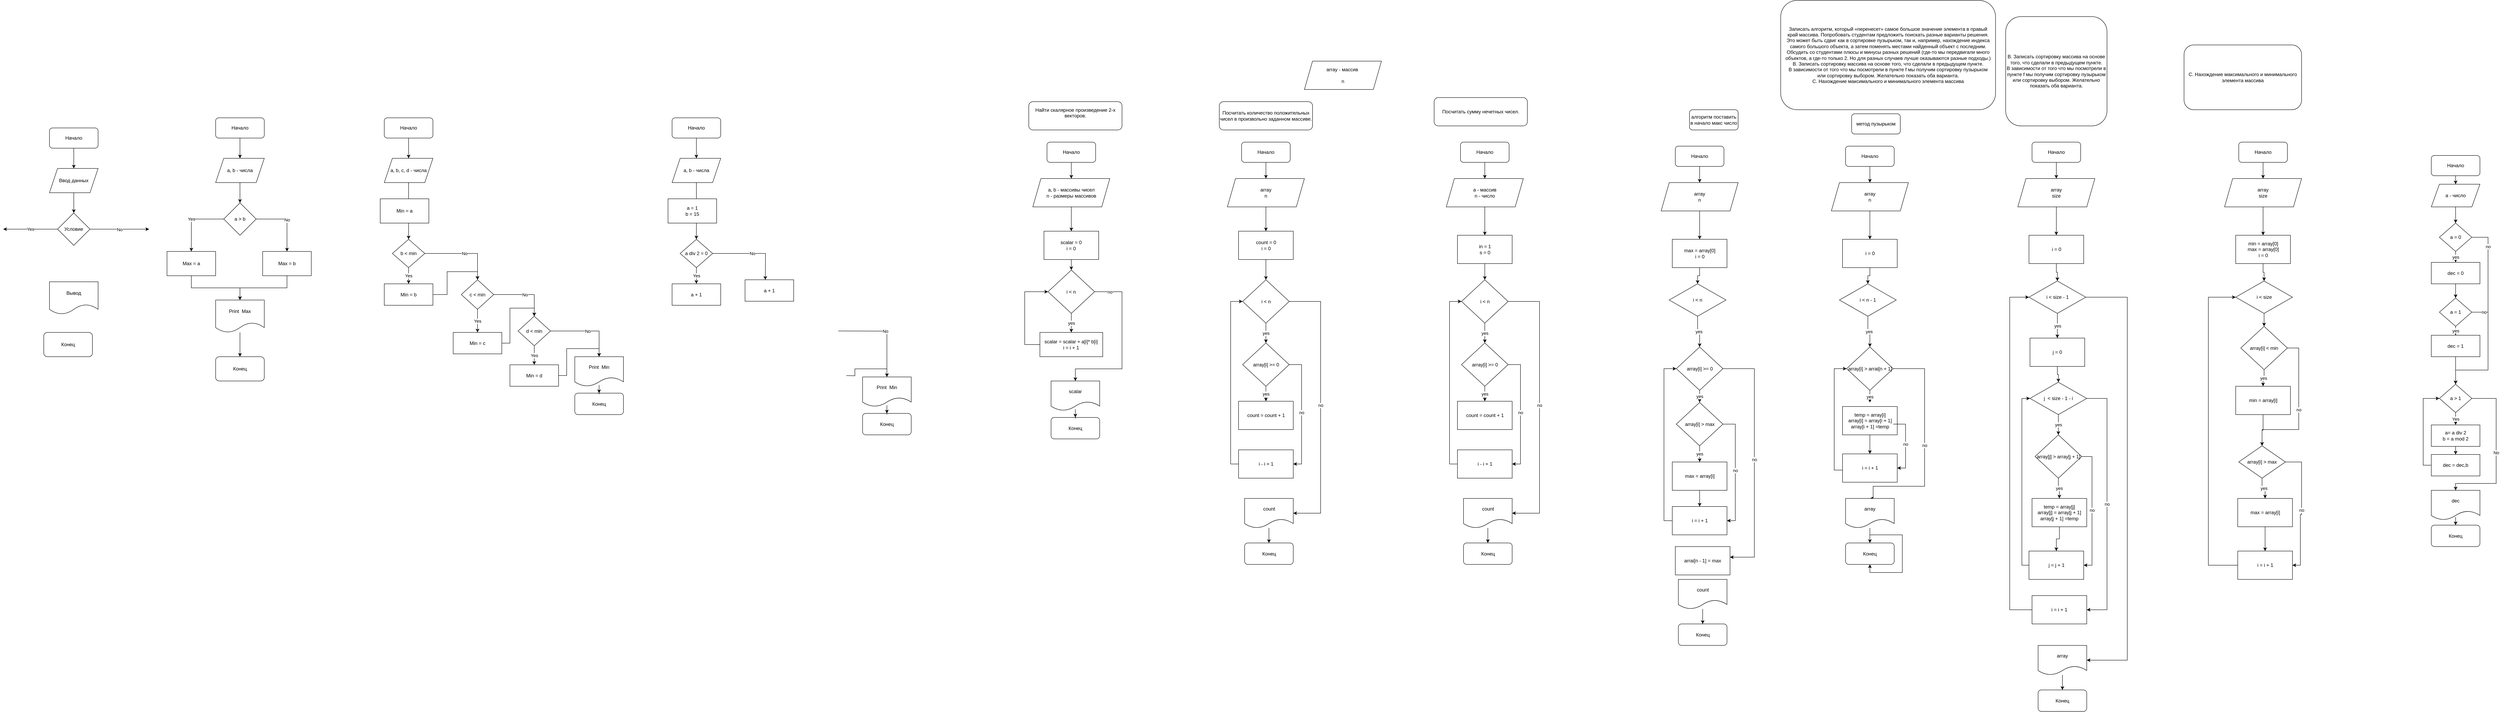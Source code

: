 <mxfile version="18.0.3" type="device" pages="4"><diagram id="z86S7kcBx2SepqHBxPjE" name="Page-1"><mxGraphModel dx="1865" dy="1740" grid="1" gridSize="10" guides="1" tooltips="1" connect="1" arrows="1" fold="1" page="1" pageScale="1" pageWidth="827" pageHeight="1169" math="0" shadow="0"><root><mxCell id="0"/><mxCell id="1" parent="0"/><mxCell id="D-ozFUuFjzejL7Lz1TKw-11" style="edgeStyle=orthogonalEdgeStyle;rounded=0;orthogonalLoop=1;jettySize=auto;html=1;entryX=0.5;entryY=0;entryDx=0;entryDy=0;" parent="1" source="D-ozFUuFjzejL7Lz1TKw-2" target="D-ozFUuFjzejL7Lz1TKw-4" edge="1"><mxGeometry relative="1" as="geometry"/></mxCell><mxCell id="D-ozFUuFjzejL7Lz1TKw-2" value="Начало" style="rounded=1;whiteSpace=wrap;html=1;" parent="1" vertex="1"><mxGeometry x="-666" y="-788" width="120" height="50" as="geometry"/></mxCell><mxCell id="D-ozFUuFjzejL7Lz1TKw-3" value="Конец" style="rounded=1;whiteSpace=wrap;html=1;" parent="1" vertex="1"><mxGeometry x="-680" y="-283" width="120" height="60" as="geometry"/></mxCell><mxCell id="D-ozFUuFjzejL7Lz1TKw-12" style="edgeStyle=orthogonalEdgeStyle;rounded=0;orthogonalLoop=1;jettySize=auto;html=1;entryX=0.5;entryY=0;entryDx=0;entryDy=0;" parent="1" source="D-ozFUuFjzejL7Lz1TKw-4" target="D-ozFUuFjzejL7Lz1TKw-8" edge="1"><mxGeometry relative="1" as="geometry"/></mxCell><mxCell id="D-ozFUuFjzejL7Lz1TKw-4" value="Ввод данных" style="shape=parallelogram;perimeter=parallelogramPerimeter;whiteSpace=wrap;html=1;fixedSize=1;" parent="1" vertex="1"><mxGeometry x="-666" y="-688" width="120" height="60" as="geometry"/></mxCell><mxCell id="D-ozFUuFjzejL7Lz1TKw-6" value="Вывод" style="shape=document;whiteSpace=wrap;html=1;boundedLbl=1;" parent="1" vertex="1"><mxGeometry x="-666" y="-408" width="120" height="80" as="geometry"/></mxCell><mxCell id="D-ozFUuFjzejL7Lz1TKw-9" value="Yes" style="edgeStyle=orthogonalEdgeStyle;rounded=0;orthogonalLoop=1;jettySize=auto;html=1;" parent="1" source="D-ozFUuFjzejL7Lz1TKw-8" edge="1"><mxGeometry relative="1" as="geometry"><mxPoint x="-780" y="-538" as="targetPoint"/><Array as="points"><mxPoint x="-710" y="-538"/><mxPoint x="-710" y="-538"/></Array></mxGeometry></mxCell><mxCell id="D-ozFUuFjzejL7Lz1TKw-10" value="No" style="edgeStyle=orthogonalEdgeStyle;rounded=0;orthogonalLoop=1;jettySize=auto;html=1;exitX=1;exitY=0.5;exitDx=0;exitDy=0;" parent="1" source="D-ozFUuFjzejL7Lz1TKw-8" edge="1"><mxGeometry relative="1" as="geometry"><mxPoint x="-420" y="-538" as="targetPoint"/></mxGeometry></mxCell><mxCell id="D-ozFUuFjzejL7Lz1TKw-8" value="Условие" style="rhombus;whiteSpace=wrap;html=1;" parent="1" vertex="1"><mxGeometry x="-646" y="-578" width="80" height="80" as="geometry"/></mxCell><mxCell id="D-ozFUuFjzejL7Lz1TKw-14" style="edgeStyle=orthogonalEdgeStyle;rounded=0;orthogonalLoop=1;jettySize=auto;html=1;entryX=0.5;entryY=0;entryDx=0;entryDy=0;" parent="1" source="D-ozFUuFjzejL7Lz1TKw-15" target="D-ozFUuFjzejL7Lz1TKw-18" edge="1"><mxGeometry relative="1" as="geometry"/></mxCell><mxCell id="D-ozFUuFjzejL7Lz1TKw-15" value="Начало" style="rounded=1;whiteSpace=wrap;html=1;" parent="1" vertex="1"><mxGeometry x="-256" y="-813" width="120" height="50" as="geometry"/></mxCell><mxCell id="D-ozFUuFjzejL7Lz1TKw-16" value="Конец" style="rounded=1;whiteSpace=wrap;html=1;" parent="1" vertex="1"><mxGeometry x="-256" y="-223" width="120" height="60" as="geometry"/></mxCell><mxCell id="D-ozFUuFjzejL7Lz1TKw-17" style="edgeStyle=orthogonalEdgeStyle;rounded=0;orthogonalLoop=1;jettySize=auto;html=1;entryX=0.5;entryY=0;entryDx=0;entryDy=0;" parent="1" source="D-ozFUuFjzejL7Lz1TKw-18" target="D-ozFUuFjzejL7Lz1TKw-22" edge="1"><mxGeometry relative="1" as="geometry"/></mxCell><mxCell id="D-ozFUuFjzejL7Lz1TKw-18" value="a, b - числа" style="shape=parallelogram;perimeter=parallelogramPerimeter;whiteSpace=wrap;html=1;fixedSize=1;" parent="1" vertex="1"><mxGeometry x="-256" y="-713" width="120" height="60" as="geometry"/></mxCell><mxCell id="D-ozFUuFjzejL7Lz1TKw-26" style="edgeStyle=orthogonalEdgeStyle;rounded=0;orthogonalLoop=1;jettySize=auto;html=1;entryX=0.5;entryY=0;entryDx=0;entryDy=0;exitX=0.5;exitY=1;exitDx=0;exitDy=0;" parent="1" source="D-ozFUuFjzejL7Lz1TKw-30" target="D-ozFUuFjzejL7Lz1TKw-25" edge="1"><mxGeometry relative="1" as="geometry"/></mxCell><mxCell id="D-ozFUuFjzejL7Lz1TKw-20" value="Yes" style="edgeStyle=orthogonalEdgeStyle;rounded=0;orthogonalLoop=1;jettySize=auto;html=1;entryX=0.5;entryY=0;entryDx=0;entryDy=0;" parent="1" source="D-ozFUuFjzejL7Lz1TKw-22" target="D-ozFUuFjzejL7Lz1TKw-30" edge="1"><mxGeometry relative="1" as="geometry"><mxPoint x="-370" y="-523" as="targetPoint"/><Array as="points"><mxPoint x="-316" y="-563"/></Array></mxGeometry></mxCell><mxCell id="D-ozFUuFjzejL7Lz1TKw-21" value="No" style="edgeStyle=orthogonalEdgeStyle;rounded=0;orthogonalLoop=1;jettySize=auto;html=1;exitX=1;exitY=0.5;exitDx=0;exitDy=0;" parent="1" source="D-ozFUuFjzejL7Lz1TKw-22" target="D-ozFUuFjzejL7Lz1TKw-31" edge="1"><mxGeometry relative="1" as="geometry"><mxPoint x="-10" y="-563" as="targetPoint"/></mxGeometry></mxCell><mxCell id="D-ozFUuFjzejL7Lz1TKw-22" value="a &amp;gt; b" style="rhombus;whiteSpace=wrap;html=1;" parent="1" vertex="1"><mxGeometry x="-236" y="-603" width="80" height="80" as="geometry"/></mxCell><mxCell id="D-ozFUuFjzejL7Lz1TKw-27" style="edgeStyle=orthogonalEdgeStyle;rounded=0;orthogonalLoop=1;jettySize=auto;html=1;entryX=0.5;entryY=0;entryDx=0;entryDy=0;exitX=0.5;exitY=1;exitDx=0;exitDy=0;" parent="1" source="D-ozFUuFjzejL7Lz1TKw-31" target="D-ozFUuFjzejL7Lz1TKw-25" edge="1"><mxGeometry relative="1" as="geometry"><mxPoint x="-90" y="-393" as="sourcePoint"/></mxGeometry></mxCell><mxCell id="D-ozFUuFjzejL7Lz1TKw-28" style="edgeStyle=orthogonalEdgeStyle;rounded=0;orthogonalLoop=1;jettySize=auto;html=1;entryX=0.5;entryY=0;entryDx=0;entryDy=0;" parent="1" source="D-ozFUuFjzejL7Lz1TKw-25" target="D-ozFUuFjzejL7Lz1TKw-16" edge="1"><mxGeometry relative="1" as="geometry"/></mxCell><mxCell id="D-ozFUuFjzejL7Lz1TKw-25" value="Print&amp;nbsp; Max" style="shape=document;whiteSpace=wrap;html=1;boundedLbl=1;" parent="1" vertex="1"><mxGeometry x="-256" y="-363" width="120" height="80" as="geometry"/></mxCell><mxCell id="D-ozFUuFjzejL7Lz1TKw-30" value="Max = a" style="rounded=0;whiteSpace=wrap;html=1;" parent="1" vertex="1"><mxGeometry x="-376" y="-483" width="120" height="60" as="geometry"/></mxCell><mxCell id="D-ozFUuFjzejL7Lz1TKw-31" value="Max = b" style="rounded=0;whiteSpace=wrap;html=1;" parent="1" vertex="1"><mxGeometry x="-140" y="-483" width="120" height="60" as="geometry"/></mxCell><mxCell id="D-ozFUuFjzejL7Lz1TKw-34" style="edgeStyle=orthogonalEdgeStyle;rounded=0;orthogonalLoop=1;jettySize=auto;html=1;entryX=0.5;entryY=0;entryDx=0;entryDy=0;" parent="1" source="D-ozFUuFjzejL7Lz1TKw-35" target="D-ozFUuFjzejL7Lz1TKw-38" edge="1"><mxGeometry relative="1" as="geometry"/></mxCell><mxCell id="D-ozFUuFjzejL7Lz1TKw-35" value="Начало" style="rounded=1;whiteSpace=wrap;html=1;" parent="1" vertex="1"><mxGeometry x="160" y="-813" width="120" height="50" as="geometry"/></mxCell><mxCell id="D-ozFUuFjzejL7Lz1TKw-36" value="Конец" style="rounded=1;whiteSpace=wrap;html=1;" parent="1" vertex="1"><mxGeometry x="630.0" y="-133" width="120" height="53" as="geometry"/></mxCell><mxCell id="D-ozFUuFjzejL7Lz1TKw-37" style="edgeStyle=orthogonalEdgeStyle;rounded=0;orthogonalLoop=1;jettySize=auto;html=1;entryX=0.5;entryY=0;entryDx=0;entryDy=0;" parent="1" source="D-ozFUuFjzejL7Lz1TKw-38" target="D-ozFUuFjzejL7Lz1TKw-42" edge="1"><mxGeometry relative="1" as="geometry"/></mxCell><mxCell id="D-ozFUuFjzejL7Lz1TKw-38" value="a, b, c, d - числа" style="shape=parallelogram;perimeter=parallelogramPerimeter;whiteSpace=wrap;html=1;fixedSize=1;" parent="1" vertex="1"><mxGeometry x="160" y="-713" width="120" height="60" as="geometry"/></mxCell><mxCell id="D-ozFUuFjzejL7Lz1TKw-41" value="No" style="edgeStyle=orthogonalEdgeStyle;rounded=0;orthogonalLoop=1;jettySize=auto;html=1;exitX=1;exitY=0.5;exitDx=0;exitDy=0;" parent="1" source="D-ozFUuFjzejL7Lz1TKw-42" target="D-ozFUuFjzejL7Lz1TKw-53" edge="1"><mxGeometry relative="1" as="geometry"><mxPoint x="406" y="-563" as="targetPoint"/></mxGeometry></mxCell><mxCell id="D-ozFUuFjzejL7Lz1TKw-52" value="Yes" style="edgeStyle=orthogonalEdgeStyle;rounded=0;orthogonalLoop=1;jettySize=auto;html=1;entryX=0.5;entryY=0;entryDx=0;entryDy=0;exitX=0.5;exitY=1;exitDx=0;exitDy=0;" parent="1" source="D-ozFUuFjzejL7Lz1TKw-42" target="D-ozFUuFjzejL7Lz1TKw-46" edge="1"><mxGeometry relative="1" as="geometry"><mxPoint x="217" y="-433" as="sourcePoint"/><Array as="points"/></mxGeometry></mxCell><mxCell id="D-ozFUuFjzejL7Lz1TKw-42" value="b &amp;lt; min" style="rhombus;whiteSpace=wrap;html=1;" parent="1" vertex="1"><mxGeometry x="180" y="-513" width="80" height="70" as="geometry"/></mxCell><mxCell id="D-ozFUuFjzejL7Lz1TKw-44" style="edgeStyle=orthogonalEdgeStyle;rounded=0;orthogonalLoop=1;jettySize=auto;html=1;entryX=0.5;entryY=0;entryDx=0;entryDy=0;" parent="1" source="D-ozFUuFjzejL7Lz1TKw-45" target="D-ozFUuFjzejL7Lz1TKw-36" edge="1"><mxGeometry relative="1" as="geometry"/></mxCell><mxCell id="D-ozFUuFjzejL7Lz1TKw-45" value="Print&amp;nbsp; Min" style="shape=document;whiteSpace=wrap;html=1;boundedLbl=1;" parent="1" vertex="1"><mxGeometry x="630.0" y="-223" width="120" height="73" as="geometry"/></mxCell><mxCell id="D-ozFUuFjzejL7Lz1TKw-57" style="edgeStyle=orthogonalEdgeStyle;rounded=0;orthogonalLoop=1;jettySize=auto;html=1;entryX=0.5;entryY=0;entryDx=0;entryDy=0;" parent="1" source="D-ozFUuFjzejL7Lz1TKw-46" target="D-ozFUuFjzejL7Lz1TKw-53" edge="1"><mxGeometry relative="1" as="geometry"/></mxCell><mxCell id="D-ozFUuFjzejL7Lz1TKw-46" value="Min = b" style="rounded=0;whiteSpace=wrap;html=1;" parent="1" vertex="1"><mxGeometry x="160" y="-403" width="120" height="53" as="geometry"/></mxCell><mxCell id="D-ozFUuFjzejL7Lz1TKw-49" value="Min = a" style="rounded=0;whiteSpace=wrap;html=1;" parent="1" vertex="1"><mxGeometry x="150" y="-613" width="120" height="60" as="geometry"/></mxCell><mxCell id="D-ozFUuFjzejL7Lz1TKw-55" value="Yes" style="edgeStyle=orthogonalEdgeStyle;rounded=0;orthogonalLoop=1;jettySize=auto;html=1;exitX=0.5;exitY=1;exitDx=0;exitDy=0;entryX=0.5;entryY=0;entryDx=0;entryDy=0;" parent="1" source="D-ozFUuFjzejL7Lz1TKw-53" target="D-ozFUuFjzejL7Lz1TKw-54" edge="1"><mxGeometry relative="1" as="geometry"/></mxCell><mxCell id="D-ozFUuFjzejL7Lz1TKw-58" value="No" style="edgeStyle=orthogonalEdgeStyle;rounded=0;orthogonalLoop=1;jettySize=auto;html=1;entryX=0.5;entryY=0;entryDx=0;entryDy=0;" parent="1" source="D-ozFUuFjzejL7Lz1TKw-53" target="D-ozFUuFjzejL7Lz1TKw-56" edge="1"><mxGeometry relative="1" as="geometry"/></mxCell><mxCell id="D-ozFUuFjzejL7Lz1TKw-53" value="c &amp;lt; min" style="rhombus;whiteSpace=wrap;html=1;" parent="1" vertex="1"><mxGeometry x="350" y="-413" width="80" height="73" as="geometry"/></mxCell><mxCell id="D-ozFUuFjzejL7Lz1TKw-60" style="edgeStyle=orthogonalEdgeStyle;rounded=0;orthogonalLoop=1;jettySize=auto;html=1;entryX=0.5;entryY=0;entryDx=0;entryDy=0;" parent="1" source="D-ozFUuFjzejL7Lz1TKw-54" target="D-ozFUuFjzejL7Lz1TKw-56" edge="1"><mxGeometry relative="1" as="geometry"/></mxCell><mxCell id="D-ozFUuFjzejL7Lz1TKw-54" value="Min = c" style="rounded=0;whiteSpace=wrap;html=1;" parent="1" vertex="1"><mxGeometry x="330" y="-283" width="120" height="53" as="geometry"/></mxCell><mxCell id="D-ozFUuFjzejL7Lz1TKw-67" value="No" style="edgeStyle=orthogonalEdgeStyle;rounded=0;orthogonalLoop=1;jettySize=auto;html=1;entryX=0.5;entryY=0;entryDx=0;entryDy=0;" parent="1" source="D-ozFUuFjzejL7Lz1TKw-56" target="D-ozFUuFjzejL7Lz1TKw-45" edge="1"><mxGeometry relative="1" as="geometry"><mxPoint x="734" y="-183" as="targetPoint"/></mxGeometry></mxCell><mxCell id="D-ozFUuFjzejL7Lz1TKw-56" value="d &amp;lt; min" style="rhombus;whiteSpace=wrap;html=1;" parent="1" vertex="1"><mxGeometry x="490" y="-323" width="80" height="73" as="geometry"/></mxCell><mxCell id="D-ozFUuFjzejL7Lz1TKw-63" value="Yes" style="edgeStyle=orthogonalEdgeStyle;rounded=0;orthogonalLoop=1;jettySize=auto;html=1;exitX=0.5;exitY=1;exitDx=0;exitDy=0;entryX=0.5;entryY=0;entryDx=0;entryDy=0;" parent="1" source="D-ozFUuFjzejL7Lz1TKw-56" target="D-ozFUuFjzejL7Lz1TKw-65" edge="1"><mxGeometry relative="1" as="geometry"><mxPoint x="530" y="-223" as="sourcePoint"/></mxGeometry></mxCell><mxCell id="D-ozFUuFjzejL7Lz1TKw-64" style="edgeStyle=orthogonalEdgeStyle;rounded=0;orthogonalLoop=1;jettySize=auto;html=1;entryX=0.5;entryY=0;entryDx=0;entryDy=0;" parent="1" source="D-ozFUuFjzejL7Lz1TKw-65" target="D-ozFUuFjzejL7Lz1TKw-45" edge="1"><mxGeometry relative="1" as="geometry"><mxPoint x="734" y="-183" as="targetPoint"/></mxGeometry></mxCell><mxCell id="D-ozFUuFjzejL7Lz1TKw-65" value="Min = d" style="rounded=0;whiteSpace=wrap;html=1;" parent="1" vertex="1"><mxGeometry x="470" y="-203" width="120" height="53" as="geometry"/></mxCell><mxCell id="D-ozFUuFjzejL7Lz1TKw-68" style="edgeStyle=orthogonalEdgeStyle;rounded=0;orthogonalLoop=1;jettySize=auto;html=1;entryX=0.5;entryY=0;entryDx=0;entryDy=0;" parent="1" source="D-ozFUuFjzejL7Lz1TKw-69" target="D-ozFUuFjzejL7Lz1TKw-72" edge="1"><mxGeometry relative="1" as="geometry"/></mxCell><mxCell id="D-ozFUuFjzejL7Lz1TKw-69" value="Начало" style="rounded=1;whiteSpace=wrap;html=1;" parent="1" vertex="1"><mxGeometry x="870" y="-813" width="120" height="50" as="geometry"/></mxCell><mxCell id="D-ozFUuFjzejL7Lz1TKw-70" value="Конец" style="rounded=1;whiteSpace=wrap;html=1;" parent="1" vertex="1"><mxGeometry x="1340" y="-83" width="120" height="53" as="geometry"/></mxCell><mxCell id="D-ozFUuFjzejL7Lz1TKw-71" style="edgeStyle=orthogonalEdgeStyle;rounded=0;orthogonalLoop=1;jettySize=auto;html=1;entryX=0.5;entryY=0;entryDx=0;entryDy=0;" parent="1" source="D-ozFUuFjzejL7Lz1TKw-72" target="D-ozFUuFjzejL7Lz1TKw-75" edge="1"><mxGeometry relative="1" as="geometry"/></mxCell><mxCell id="D-ozFUuFjzejL7Lz1TKw-72" value="a, b - числа" style="shape=parallelogram;perimeter=parallelogramPerimeter;whiteSpace=wrap;html=1;fixedSize=1;" parent="1" vertex="1"><mxGeometry x="870" y="-713" width="120" height="60" as="geometry"/></mxCell><mxCell id="D-ozFUuFjzejL7Lz1TKw-73" value="No" style="edgeStyle=orthogonalEdgeStyle;rounded=0;orthogonalLoop=1;jettySize=auto;html=1;exitX=1;exitY=0.5;exitDx=0;exitDy=0;" parent="1" source="D-ozFUuFjzejL7Lz1TKw-75" edge="1"><mxGeometry relative="1" as="geometry"><mxPoint x="1100" y="-413.0" as="targetPoint"/></mxGeometry></mxCell><mxCell id="D-ozFUuFjzejL7Lz1TKw-74" value="Yes" style="edgeStyle=orthogonalEdgeStyle;rounded=0;orthogonalLoop=1;jettySize=auto;html=1;entryX=0.5;entryY=0;entryDx=0;entryDy=0;exitX=0.5;exitY=1;exitDx=0;exitDy=0;" parent="1" source="D-ozFUuFjzejL7Lz1TKw-75" target="D-ozFUuFjzejL7Lz1TKw-79" edge="1"><mxGeometry relative="1" as="geometry"><mxPoint x="927" y="-433" as="sourcePoint"/><Array as="points"/></mxGeometry></mxCell><mxCell id="D-ozFUuFjzejL7Lz1TKw-75" value="a div 2 = 0" style="rhombus;whiteSpace=wrap;html=1;" parent="1" vertex="1"><mxGeometry x="890" y="-513" width="80" height="70" as="geometry"/></mxCell><mxCell id="D-ozFUuFjzejL7Lz1TKw-76" style="edgeStyle=orthogonalEdgeStyle;rounded=0;orthogonalLoop=1;jettySize=auto;html=1;entryX=0.5;entryY=0;entryDx=0;entryDy=0;" parent="1" source="D-ozFUuFjzejL7Lz1TKw-77" target="D-ozFUuFjzejL7Lz1TKw-70" edge="1"><mxGeometry relative="1" as="geometry"/></mxCell><mxCell id="D-ozFUuFjzejL7Lz1TKw-77" value="Print&amp;nbsp; Min" style="shape=document;whiteSpace=wrap;html=1;boundedLbl=1;" parent="1" vertex="1"><mxGeometry x="1340" y="-173" width="120" height="73" as="geometry"/></mxCell><mxCell id="D-ozFUuFjzejL7Lz1TKw-79" value="a + 1" style="rounded=0;whiteSpace=wrap;html=1;" parent="1" vertex="1"><mxGeometry x="870" y="-403" width="120" height="53" as="geometry"/></mxCell><mxCell id="D-ozFUuFjzejL7Lz1TKw-80" value="a = 1&lt;br&gt;b = 15" style="rounded=0;whiteSpace=wrap;html=1;" parent="1" vertex="1"><mxGeometry x="860" y="-613" width="120" height="60" as="geometry"/></mxCell><mxCell id="D-ozFUuFjzejL7Lz1TKw-86" value="No" style="edgeStyle=orthogonalEdgeStyle;rounded=0;orthogonalLoop=1;jettySize=auto;html=1;entryX=0.5;entryY=0;entryDx=0;entryDy=0;" parent="1" target="D-ozFUuFjzejL7Lz1TKw-77" edge="1"><mxGeometry relative="1" as="geometry"><mxPoint x="1279.922" y="-286.571" as="sourcePoint"/><mxPoint x="1444" y="-183" as="targetPoint"/></mxGeometry></mxCell><mxCell id="D-ozFUuFjzejL7Lz1TKw-89" style="edgeStyle=orthogonalEdgeStyle;rounded=0;orthogonalLoop=1;jettySize=auto;html=1;entryX=0.5;entryY=0;entryDx=0;entryDy=0;" parent="1" target="D-ozFUuFjzejL7Lz1TKw-77" edge="1"><mxGeometry relative="1" as="geometry"><mxPoint x="1300" y="-176.429" as="sourcePoint"/><mxPoint x="1444" y="-183" as="targetPoint"/></mxGeometry></mxCell><mxCell id="D-ozFUuFjzejL7Lz1TKw-91" value="a + 1" style="rounded=0;whiteSpace=wrap;html=1;" parent="1" vertex="1"><mxGeometry x="1050" y="-413" width="120" height="53" as="geometry"/></mxCell><mxCell id="RHXrmsP6UPGurJOj56sM-6" style="edgeStyle=orthogonalEdgeStyle;rounded=0;orthogonalLoop=1;jettySize=auto;html=1;entryX=0.5;entryY=0;entryDx=0;entryDy=0;" parent="1" source="RHXrmsP6UPGurJOj56sM-1" target="RHXrmsP6UPGurJOj56sM-3" edge="1"><mxGeometry relative="1" as="geometry"/></mxCell><mxCell id="RHXrmsP6UPGurJOj56sM-1" value="Начало" style="rounded=1;whiteSpace=wrap;html=1;" parent="1" vertex="1"><mxGeometry x="1794.94" y="-753" width="120" height="50" as="geometry"/></mxCell><mxCell id="RHXrmsP6UPGurJOj56sM-2" value="&lt;div&gt;Найти скалярное произведение 2-х векторов.&lt;/div&gt;&lt;div&gt;&lt;br&gt;&lt;/div&gt;" style="rounded=1;whiteSpace=wrap;html=1;" parent="1" vertex="1"><mxGeometry x="1750" y="-853" width="230" height="70" as="geometry"/></mxCell><mxCell id="RHXrmsP6UPGurJOj56sM-7" style="edgeStyle=orthogonalEdgeStyle;rounded=0;orthogonalLoop=1;jettySize=auto;html=1;entryX=0.5;entryY=0;entryDx=0;entryDy=0;" parent="1" source="RHXrmsP6UPGurJOj56sM-3" target="RHXrmsP6UPGurJOj56sM-4" edge="1"><mxGeometry relative="1" as="geometry"/></mxCell><mxCell id="RHXrmsP6UPGurJOj56sM-3" value="a, b - массивы чисел&lt;br&gt;n - размеры массивов" style="shape=parallelogram;perimeter=parallelogramPerimeter;whiteSpace=wrap;html=1;fixedSize=1;" parent="1" vertex="1"><mxGeometry x="1759.94" y="-663" width="190" height="70" as="geometry"/></mxCell><mxCell id="RHXrmsP6UPGurJOj56sM-9" style="edgeStyle=orthogonalEdgeStyle;rounded=0;orthogonalLoop=1;jettySize=auto;html=1;" parent="1" source="RHXrmsP6UPGurJOj56sM-4" target="RHXrmsP6UPGurJOj56sM-5" edge="1"><mxGeometry relative="1" as="geometry"/></mxCell><mxCell id="RHXrmsP6UPGurJOj56sM-4" value="scalar = 0&lt;br&gt;i = 0" style="rounded=0;whiteSpace=wrap;html=1;" parent="1" vertex="1"><mxGeometry x="1787.44" y="-533" width="135" height="70" as="geometry"/></mxCell><mxCell id="RHXrmsP6UPGurJOj56sM-10" value="yes" style="edgeStyle=orthogonalEdgeStyle;rounded=0;orthogonalLoop=1;jettySize=auto;html=1;entryX=0.5;entryY=0;entryDx=0;entryDy=0;" parent="1" source="RHXrmsP6UPGurJOj56sM-5" target="RHXrmsP6UPGurJOj56sM-8" edge="1"><mxGeometry relative="1" as="geometry"/></mxCell><mxCell id="RHXrmsP6UPGurJOj56sM-15" value="no" style="edgeStyle=orthogonalEdgeStyle;rounded=0;orthogonalLoop=1;jettySize=auto;html=1;entryX=0.5;entryY=0;entryDx=0;entryDy=0;" parent="1" source="RHXrmsP6UPGurJOj56sM-5" target="RHXrmsP6UPGurJOj56sM-13" edge="1"><mxGeometry x="-0.814" relative="1" as="geometry"><Array as="points"><mxPoint x="1979.94" y="-383"/><mxPoint x="1979.94" y="-193"/><mxPoint x="1864.94" y="-193"/></Array><mxPoint as="offset"/></mxGeometry></mxCell><mxCell id="RHXrmsP6UPGurJOj56sM-5" value="i &amp;lt; n" style="rhombus;whiteSpace=wrap;html=1;" parent="1" vertex="1"><mxGeometry x="1797.44" y="-437" width="115" height="107" as="geometry"/></mxCell><mxCell id="RHXrmsP6UPGurJOj56sM-14" style="edgeStyle=orthogonalEdgeStyle;rounded=0;orthogonalLoop=1;jettySize=auto;html=1;entryX=0;entryY=0.5;entryDx=0;entryDy=0;" parent="1" source="RHXrmsP6UPGurJOj56sM-8" target="RHXrmsP6UPGurJOj56sM-5" edge="1"><mxGeometry relative="1" as="geometry"><Array as="points"><mxPoint x="1739.94" y="-253"/><mxPoint x="1739.94" y="-383"/></Array></mxGeometry></mxCell><mxCell id="RHXrmsP6UPGurJOj56sM-8" value="scalar = scalar + a[i]* b[i]&lt;br&gt;i = i + 1" style="rounded=0;whiteSpace=wrap;html=1;" parent="1" vertex="1"><mxGeometry x="1777.44" y="-283" width="155" height="60" as="geometry"/></mxCell><mxCell id="RHXrmsP6UPGurJOj56sM-11" value="Конец" style="rounded=1;whiteSpace=wrap;html=1;" parent="1" vertex="1"><mxGeometry x="1804.94" y="-73" width="120" height="53" as="geometry"/></mxCell><mxCell id="RHXrmsP6UPGurJOj56sM-12" style="edgeStyle=orthogonalEdgeStyle;rounded=0;orthogonalLoop=1;jettySize=auto;html=1;entryX=0.5;entryY=0;entryDx=0;entryDy=0;" parent="1" source="RHXrmsP6UPGurJOj56sM-13" target="RHXrmsP6UPGurJOj56sM-11" edge="1"><mxGeometry relative="1" as="geometry"/></mxCell><mxCell id="RHXrmsP6UPGurJOj56sM-13" value="scalar" style="shape=document;whiteSpace=wrap;html=1;boundedLbl=1;" parent="1" vertex="1"><mxGeometry x="1804.94" y="-163" width="120" height="73" as="geometry"/></mxCell><mxCell id="RHXrmsP6UPGurJOj56sM-27" style="edgeStyle=orthogonalEdgeStyle;rounded=0;orthogonalLoop=1;jettySize=auto;html=1;" parent="1" source="RHXrmsP6UPGurJOj56sM-17" target="RHXrmsP6UPGurJOj56sM-20" edge="1"><mxGeometry relative="1" as="geometry"/></mxCell><mxCell id="RHXrmsP6UPGurJOj56sM-17" value="Начало" style="rounded=1;whiteSpace=wrap;html=1;" parent="1" vertex="1"><mxGeometry x="2275" y="-753" width="120" height="50" as="geometry"/></mxCell><mxCell id="RHXrmsP6UPGurJOj56sM-18" value="&lt;div&gt;&lt;div&gt;Посчитать количество положительных чисел в произвольно заданном массиве.&lt;/div&gt;&lt;/div&gt;" style="rounded=1;whiteSpace=wrap;html=1;" parent="1" vertex="1"><mxGeometry x="2220" y="-853" width="230" height="70" as="geometry"/></mxCell><mxCell id="RHXrmsP6UPGurJOj56sM-19" value="Конец" style="rounded=1;whiteSpace=wrap;html=1;" parent="1" vertex="1"><mxGeometry x="2282.5" y="237" width="120" height="53" as="geometry"/></mxCell><mxCell id="RHXrmsP6UPGurJOj56sM-28" style="edgeStyle=orthogonalEdgeStyle;rounded=0;orthogonalLoop=1;jettySize=auto;html=1;" parent="1" source="RHXrmsP6UPGurJOj56sM-20" target="RHXrmsP6UPGurJOj56sM-22" edge="1"><mxGeometry relative="1" as="geometry"/></mxCell><mxCell id="RHXrmsP6UPGurJOj56sM-20" value="array&lt;br&gt;n" style="shape=parallelogram;perimeter=parallelogramPerimeter;whiteSpace=wrap;html=1;fixedSize=1;" parent="1" vertex="1"><mxGeometry x="2240" y="-663" width="190" height="70" as="geometry"/></mxCell><mxCell id="RHXrmsP6UPGurJOj56sM-21" value="array - массив&amp;nbsp;&lt;br&gt;&lt;br&gt;n" style="shape=parallelogram;perimeter=parallelogramPerimeter;whiteSpace=wrap;html=1;fixedSize=1;" parent="1" vertex="1"><mxGeometry x="2430" y="-953" width="190" height="70" as="geometry"/></mxCell><mxCell id="RHXrmsP6UPGurJOj56sM-29" style="edgeStyle=orthogonalEdgeStyle;rounded=0;orthogonalLoop=1;jettySize=auto;html=1;entryX=0.5;entryY=0;entryDx=0;entryDy=0;" parent="1" source="RHXrmsP6UPGurJOj56sM-22" target="RHXrmsP6UPGurJOj56sM-23" edge="1"><mxGeometry relative="1" as="geometry"/></mxCell><mxCell id="RHXrmsP6UPGurJOj56sM-22" value="count = 0&lt;br&gt;i = 0" style="rounded=0;whiteSpace=wrap;html=1;" parent="1" vertex="1"><mxGeometry x="2267.5" y="-533" width="135" height="70" as="geometry"/></mxCell><mxCell id="RHXrmsP6UPGurJOj56sM-30" value="yes" style="edgeStyle=orthogonalEdgeStyle;rounded=0;orthogonalLoop=1;jettySize=auto;html=1;entryX=0.5;entryY=0;entryDx=0;entryDy=0;" parent="1" source="RHXrmsP6UPGurJOj56sM-23" target="RHXrmsP6UPGurJOj56sM-24" edge="1"><mxGeometry relative="1" as="geometry"/></mxCell><mxCell id="RHXrmsP6UPGurJOj56sM-36" value="no" style="edgeStyle=orthogonalEdgeStyle;rounded=0;orthogonalLoop=1;jettySize=auto;html=1;entryX=1;entryY=0.5;entryDx=0;entryDy=0;" parent="1" source="RHXrmsP6UPGurJOj56sM-23" target="RHXrmsP6UPGurJOj56sM-37" edge="1"><mxGeometry relative="1" as="geometry"><mxPoint x="2520" y="117" as="targetPoint"/><Array as="points"><mxPoint x="2470" y="-359"/><mxPoint x="2470" y="163"/></Array></mxGeometry></mxCell><mxCell id="RHXrmsP6UPGurJOj56sM-23" value="i &amp;lt; n" style="rhombus;whiteSpace=wrap;html=1;" parent="1" vertex="1"><mxGeometry x="2277.5" y="-413" width="115" height="107" as="geometry"/></mxCell><mxCell id="RHXrmsP6UPGurJOj56sM-31" value="yes" style="edgeStyle=orthogonalEdgeStyle;rounded=0;orthogonalLoop=1;jettySize=auto;html=1;entryX=0.5;entryY=0;entryDx=0;entryDy=0;" parent="1" source="RHXrmsP6UPGurJOj56sM-24" target="RHXrmsP6UPGurJOj56sM-25" edge="1"><mxGeometry relative="1" as="geometry"/></mxCell><mxCell id="RHXrmsP6UPGurJOj56sM-34" value="no" style="edgeStyle=orthogonalEdgeStyle;rounded=0;orthogonalLoop=1;jettySize=auto;html=1;entryX=1;entryY=0.5;entryDx=0;entryDy=0;" parent="1" source="RHXrmsP6UPGurJOj56sM-24" target="RHXrmsP6UPGurJOj56sM-32" edge="1"><mxGeometry relative="1" as="geometry"><Array as="points"><mxPoint x="2423" y="-203"/><mxPoint x="2423" y="42"/></Array></mxGeometry></mxCell><mxCell id="RHXrmsP6UPGurJOj56sM-24" value="array[i] &amp;gt;= 0" style="rhombus;whiteSpace=wrap;html=1;" parent="1" vertex="1"><mxGeometry x="2277.5" y="-257" width="115" height="107" as="geometry"/></mxCell><mxCell id="RHXrmsP6UPGurJOj56sM-25" value="count = count + 1" style="rounded=0;whiteSpace=wrap;html=1;" parent="1" vertex="1"><mxGeometry x="2267.5" y="-113" width="135" height="70" as="geometry"/></mxCell><mxCell id="RHXrmsP6UPGurJOj56sM-35" style="edgeStyle=orthogonalEdgeStyle;rounded=0;orthogonalLoop=1;jettySize=auto;html=1;entryX=0;entryY=0.5;entryDx=0;entryDy=0;" parent="1" source="RHXrmsP6UPGurJOj56sM-32" target="RHXrmsP6UPGurJOj56sM-23" edge="1"><mxGeometry relative="1" as="geometry"><Array as="points"><mxPoint x="2248" y="42"/><mxPoint x="2248" y="-359"/></Array></mxGeometry></mxCell><mxCell id="RHXrmsP6UPGurJOj56sM-32" value="i - i + 1" style="rounded=0;whiteSpace=wrap;html=1;" parent="1" vertex="1"><mxGeometry x="2267.5" y="7" width="135" height="70" as="geometry"/></mxCell><mxCell id="RHXrmsP6UPGurJOj56sM-38" style="edgeStyle=orthogonalEdgeStyle;rounded=0;orthogonalLoop=1;jettySize=auto;html=1;" parent="1" source="RHXrmsP6UPGurJOj56sM-37" target="RHXrmsP6UPGurJOj56sM-19" edge="1"><mxGeometry relative="1" as="geometry"/></mxCell><mxCell id="RHXrmsP6UPGurJOj56sM-37" value="count" style="shape=document;whiteSpace=wrap;html=1;boundedLbl=1;" parent="1" vertex="1"><mxGeometry x="2282.5" y="127" width="120" height="73" as="geometry"/></mxCell><mxCell id="RHXrmsP6UPGurJOj56sM-39" style="edgeStyle=orthogonalEdgeStyle;rounded=0;orthogonalLoop=1;jettySize=auto;html=1;" parent="1" source="RHXrmsP6UPGurJOj56sM-40" target="RHXrmsP6UPGurJOj56sM-44" edge="1"><mxGeometry relative="1" as="geometry"/></mxCell><mxCell id="RHXrmsP6UPGurJOj56sM-40" value="Начало" style="rounded=1;whiteSpace=wrap;html=1;" parent="1" vertex="1"><mxGeometry x="2815" y="-753" width="120" height="50" as="geometry"/></mxCell><mxCell id="RHXrmsP6UPGurJOj56sM-41" value="&lt;div&gt;&lt;div&gt;Посчитать сумму нечетных чисел.&lt;/div&gt;&lt;/div&gt;" style="rounded=1;whiteSpace=wrap;html=1;" parent="1" vertex="1"><mxGeometry x="2750" y="-863" width="230" height="70" as="geometry"/></mxCell><mxCell id="RHXrmsP6UPGurJOj56sM-42" value="Конец" style="rounded=1;whiteSpace=wrap;html=1;" parent="1" vertex="1"><mxGeometry x="2822.5" y="237" width="120" height="53" as="geometry"/></mxCell><mxCell id="RHXrmsP6UPGurJOj56sM-43" style="edgeStyle=orthogonalEdgeStyle;rounded=0;orthogonalLoop=1;jettySize=auto;html=1;" parent="1" source="RHXrmsP6UPGurJOj56sM-44" target="RHXrmsP6UPGurJOj56sM-46" edge="1"><mxGeometry relative="1" as="geometry"/></mxCell><mxCell id="RHXrmsP6UPGurJOj56sM-44" value="a - массив&lt;br&gt;n - число" style="shape=parallelogram;perimeter=parallelogramPerimeter;whiteSpace=wrap;html=1;fixedSize=1;" parent="1" vertex="1"><mxGeometry x="2780" y="-663" width="190" height="70" as="geometry"/></mxCell><mxCell id="RHXrmsP6UPGurJOj56sM-45" style="edgeStyle=orthogonalEdgeStyle;rounded=0;orthogonalLoop=1;jettySize=auto;html=1;entryX=0.5;entryY=0;entryDx=0;entryDy=0;" parent="1" source="RHXrmsP6UPGurJOj56sM-46" target="RHXrmsP6UPGurJOj56sM-49" edge="1"><mxGeometry relative="1" as="geometry"/></mxCell><mxCell id="RHXrmsP6UPGurJOj56sM-46" value="in = 1&lt;br&gt;s = 0" style="rounded=0;whiteSpace=wrap;html=1;" parent="1" vertex="1"><mxGeometry x="2807.5" y="-523" width="135" height="70" as="geometry"/></mxCell><mxCell id="RHXrmsP6UPGurJOj56sM-47" value="yes" style="edgeStyle=orthogonalEdgeStyle;rounded=0;orthogonalLoop=1;jettySize=auto;html=1;entryX=0.5;entryY=0;entryDx=0;entryDy=0;" parent="1" source="RHXrmsP6UPGurJOj56sM-49" target="RHXrmsP6UPGurJOj56sM-52" edge="1"><mxGeometry relative="1" as="geometry"/></mxCell><mxCell id="RHXrmsP6UPGurJOj56sM-48" value="no" style="edgeStyle=orthogonalEdgeStyle;rounded=0;orthogonalLoop=1;jettySize=auto;html=1;entryX=1;entryY=0.5;entryDx=0;entryDy=0;" parent="1" source="RHXrmsP6UPGurJOj56sM-49" target="RHXrmsP6UPGurJOj56sM-57" edge="1"><mxGeometry relative="1" as="geometry"><mxPoint x="3060" y="117" as="targetPoint"/><Array as="points"><mxPoint x="3010" y="-359"/><mxPoint x="3010" y="163"/></Array></mxGeometry></mxCell><mxCell id="RHXrmsP6UPGurJOj56sM-49" value="i &amp;lt; n" style="rhombus;whiteSpace=wrap;html=1;" parent="1" vertex="1"><mxGeometry x="2817.5" y="-413" width="115" height="107" as="geometry"/></mxCell><mxCell id="RHXrmsP6UPGurJOj56sM-50" value="yes" style="edgeStyle=orthogonalEdgeStyle;rounded=0;orthogonalLoop=1;jettySize=auto;html=1;entryX=0.5;entryY=0;entryDx=0;entryDy=0;" parent="1" source="RHXrmsP6UPGurJOj56sM-52" target="RHXrmsP6UPGurJOj56sM-53" edge="1"><mxGeometry relative="1" as="geometry"/></mxCell><mxCell id="RHXrmsP6UPGurJOj56sM-51" value="no" style="edgeStyle=orthogonalEdgeStyle;rounded=0;orthogonalLoop=1;jettySize=auto;html=1;entryX=1;entryY=0.5;entryDx=0;entryDy=0;" parent="1" source="RHXrmsP6UPGurJOj56sM-52" target="RHXrmsP6UPGurJOj56sM-55" edge="1"><mxGeometry relative="1" as="geometry"><Array as="points"><mxPoint x="2963" y="-203"/><mxPoint x="2963" y="42"/></Array></mxGeometry></mxCell><mxCell id="RHXrmsP6UPGurJOj56sM-52" value="array[i] &amp;gt;= 0" style="rhombus;whiteSpace=wrap;html=1;" parent="1" vertex="1"><mxGeometry x="2817.5" y="-257" width="115" height="107" as="geometry"/></mxCell><mxCell id="RHXrmsP6UPGurJOj56sM-53" value="count = count + 1" style="rounded=0;whiteSpace=wrap;html=1;" parent="1" vertex="1"><mxGeometry x="2807.5" y="-113" width="135" height="70" as="geometry"/></mxCell><mxCell id="RHXrmsP6UPGurJOj56sM-54" style="edgeStyle=orthogonalEdgeStyle;rounded=0;orthogonalLoop=1;jettySize=auto;html=1;entryX=0;entryY=0.5;entryDx=0;entryDy=0;" parent="1" source="RHXrmsP6UPGurJOj56sM-55" target="RHXrmsP6UPGurJOj56sM-49" edge="1"><mxGeometry relative="1" as="geometry"><Array as="points"><mxPoint x="2788" y="42"/><mxPoint x="2788" y="-359"/></Array></mxGeometry></mxCell><mxCell id="RHXrmsP6UPGurJOj56sM-55" value="i - i + 1" style="rounded=0;whiteSpace=wrap;html=1;" parent="1" vertex="1"><mxGeometry x="2807.5" y="7" width="135" height="70" as="geometry"/></mxCell><mxCell id="RHXrmsP6UPGurJOj56sM-56" style="edgeStyle=orthogonalEdgeStyle;rounded=0;orthogonalLoop=1;jettySize=auto;html=1;" parent="1" source="RHXrmsP6UPGurJOj56sM-57" target="RHXrmsP6UPGurJOj56sM-42" edge="1"><mxGeometry relative="1" as="geometry"/></mxCell><mxCell id="RHXrmsP6UPGurJOj56sM-57" value="count" style="shape=document;whiteSpace=wrap;html=1;boundedLbl=1;" parent="1" vertex="1"><mxGeometry x="2822.5" y="127" width="120" height="73" as="geometry"/></mxCell><mxCell id="RHXrmsP6UPGurJOj56sM-58" style="edgeStyle=orthogonalEdgeStyle;rounded=0;orthogonalLoop=1;jettySize=auto;html=1;" parent="1" source="RHXrmsP6UPGurJOj56sM-59" target="RHXrmsP6UPGurJOj56sM-63" edge="1"><mxGeometry relative="1" as="geometry"/></mxCell><mxCell id="RHXrmsP6UPGurJOj56sM-59" value="Начало" style="rounded=1;whiteSpace=wrap;html=1;" parent="1" vertex="1"><mxGeometry x="3345" y="-743" width="120" height="50" as="geometry"/></mxCell><mxCell id="RHXrmsP6UPGurJOj56sM-60" value="&#10;&#10;Записать алгоритм, который «перенесет» самое большое значение элемента в правый &#10;край массива. Попробовать студентам предложить поискать разные варианты решения. &#10;Это может быть сдвиг как в сортировке пузырьком, так и, например, нахождение индекса &#10;самого большого объекта, а затем поменять местами найденный объект с последним. &#10;Обсудить со студентами плюсы и минусы разных решений (где-то мы передвигали много &#10;объектов, а где-то только 2. Но для разных случаев лучше оказываются разные подходы.)&#10;B. Записать сортировку массива на основе того, что сделали в предыдущем пункте. &#10;В зависимости от того что мы посмотрели в пункте f мы получим сортировку пузырьком &#10;или сортировку выбором. Желательно показать оба варианта.&#10;C. Нахождение максимального и минимального элемента массива&#10;&#10;" style="rounded=1;whiteSpace=wrap;html=1;" parent="1" vertex="1"><mxGeometry x="3605" y="-1103" width="530" height="270" as="geometry"/></mxCell><mxCell id="RHXrmsP6UPGurJOj56sM-61" value="Конец" style="rounded=1;whiteSpace=wrap;html=1;" parent="1" vertex="1"><mxGeometry x="3352.5" y="437" width="120" height="53" as="geometry"/></mxCell><mxCell id="RHXrmsP6UPGurJOj56sM-62" style="edgeStyle=orthogonalEdgeStyle;rounded=0;orthogonalLoop=1;jettySize=auto;html=1;" parent="1" source="RHXrmsP6UPGurJOj56sM-63" target="RHXrmsP6UPGurJOj56sM-65" edge="1"><mxGeometry relative="1" as="geometry"/></mxCell><mxCell id="RHXrmsP6UPGurJOj56sM-63" value="array&lt;br&gt;n" style="shape=parallelogram;perimeter=parallelogramPerimeter;whiteSpace=wrap;html=1;fixedSize=1;" parent="1" vertex="1"><mxGeometry x="3310" y="-653" width="190" height="70" as="geometry"/></mxCell><mxCell id="RHXrmsP6UPGurJOj56sM-64" style="edgeStyle=orthogonalEdgeStyle;rounded=0;orthogonalLoop=1;jettySize=auto;html=1;entryX=0.5;entryY=0;entryDx=0;entryDy=0;" parent="1" source="RHXrmsP6UPGurJOj56sM-65" target="RHXrmsP6UPGurJOj56sM-68" edge="1"><mxGeometry relative="1" as="geometry"/></mxCell><mxCell id="RHXrmsP6UPGurJOj56sM-65" value="max = array[0]&lt;br&gt;i = 0" style="rounded=0;whiteSpace=wrap;html=1;" parent="1" vertex="1"><mxGeometry x="3337.5" y="-513" width="135" height="70" as="geometry"/></mxCell><mxCell id="RHXrmsP6UPGurJOj56sM-66" value="yes" style="edgeStyle=orthogonalEdgeStyle;rounded=0;orthogonalLoop=1;jettySize=auto;html=1;entryX=0.5;entryY=0;entryDx=0;entryDy=0;" parent="1" source="RHXrmsP6UPGurJOj56sM-68" target="RHXrmsP6UPGurJOj56sM-71" edge="1"><mxGeometry relative="1" as="geometry"/></mxCell><mxCell id="RHXrmsP6UPGurJOj56sM-68" value="i &amp;lt; n" style="rhombus;whiteSpace=wrap;html=1;" parent="1" vertex="1"><mxGeometry x="3330" y="-403" width="140" height="80" as="geometry"/></mxCell><mxCell id="RHXrmsP6UPGurJOj56sM-82" value="yes" style="edgeStyle=orthogonalEdgeStyle;rounded=0;orthogonalLoop=1;jettySize=auto;html=1;" parent="1" source="RHXrmsP6UPGurJOj56sM-71" target="RHXrmsP6UPGurJOj56sM-77" edge="1"><mxGeometry relative="1" as="geometry"/></mxCell><mxCell id="RHXrmsP6UPGurJOj56sM-84" value="no" style="edgeStyle=orthogonalEdgeStyle;rounded=0;orthogonalLoop=1;jettySize=auto;html=1;entryX=0.999;entryY=0.373;entryDx=0;entryDy=0;entryPerimeter=0;" parent="1" source="RHXrmsP6UPGurJOj56sM-71" target="RHXrmsP6UPGurJOj56sM-83" edge="1"><mxGeometry relative="1" as="geometry"><Array as="points"><mxPoint x="3540" y="-194"/><mxPoint x="3540" y="272"/></Array></mxGeometry></mxCell><mxCell id="RHXrmsP6UPGurJOj56sM-71" value="array[i] &amp;gt;= 0" style="rhombus;whiteSpace=wrap;html=1;" parent="1" vertex="1"><mxGeometry x="3347.5" y="-247" width="115" height="107" as="geometry"/></mxCell><mxCell id="RHXrmsP6UPGurJOj56sM-79" style="edgeStyle=orthogonalEdgeStyle;rounded=0;orthogonalLoop=1;jettySize=auto;html=1;" parent="1" source="RHXrmsP6UPGurJOj56sM-72" target="RHXrmsP6UPGurJOj56sM-74" edge="1"><mxGeometry relative="1" as="geometry"/></mxCell><mxCell id="RHXrmsP6UPGurJOj56sM-72" value="max = array[i]" style="rounded=0;whiteSpace=wrap;html=1;" parent="1" vertex="1"><mxGeometry x="3337.5" y="37" width="135" height="70" as="geometry"/></mxCell><mxCell id="RHXrmsP6UPGurJOj56sM-81" style="edgeStyle=orthogonalEdgeStyle;rounded=0;orthogonalLoop=1;jettySize=auto;html=1;entryX=0;entryY=0.5;entryDx=0;entryDy=0;" parent="1" source="RHXrmsP6UPGurJOj56sM-74" target="RHXrmsP6UPGurJOj56sM-71" edge="1"><mxGeometry relative="1" as="geometry"><Array as="points"><mxPoint x="3317" y="182"/><mxPoint x="3317" y="-194"/></Array></mxGeometry></mxCell><mxCell id="RHXrmsP6UPGurJOj56sM-74" value="i = i + 1" style="rounded=0;whiteSpace=wrap;html=1;" parent="1" vertex="1"><mxGeometry x="3337.5" y="147" width="135" height="70" as="geometry"/></mxCell><mxCell id="RHXrmsP6UPGurJOj56sM-75" style="edgeStyle=orthogonalEdgeStyle;rounded=0;orthogonalLoop=1;jettySize=auto;html=1;" parent="1" source="RHXrmsP6UPGurJOj56sM-76" target="RHXrmsP6UPGurJOj56sM-61" edge="1"><mxGeometry relative="1" as="geometry"/></mxCell><mxCell id="RHXrmsP6UPGurJOj56sM-76" value="count" style="shape=document;whiteSpace=wrap;html=1;boundedLbl=1;" parent="1" vertex="1"><mxGeometry x="3352.5" y="327" width="120" height="73" as="geometry"/></mxCell><mxCell id="RHXrmsP6UPGurJOj56sM-78" value="yes" style="edgeStyle=orthogonalEdgeStyle;rounded=0;orthogonalLoop=1;jettySize=auto;html=1;entryX=0.5;entryY=0;entryDx=0;entryDy=0;" parent="1" source="RHXrmsP6UPGurJOj56sM-77" target="RHXrmsP6UPGurJOj56sM-72" edge="1"><mxGeometry relative="1" as="geometry"/></mxCell><mxCell id="RHXrmsP6UPGurJOj56sM-80" value="no" style="edgeStyle=orthogonalEdgeStyle;rounded=0;orthogonalLoop=1;jettySize=auto;html=1;entryX=1;entryY=0.5;entryDx=0;entryDy=0;" parent="1" source="RHXrmsP6UPGurJOj56sM-77" target="RHXrmsP6UPGurJOj56sM-74" edge="1"><mxGeometry relative="1" as="geometry"><Array as="points"><mxPoint x="3493" y="-56"/><mxPoint x="3493" y="182"/></Array></mxGeometry></mxCell><mxCell id="RHXrmsP6UPGurJOj56sM-77" value="array[i] &amp;gt; max" style="rhombus;whiteSpace=wrap;html=1;" parent="1" vertex="1"><mxGeometry x="3347.5" y="-110" width="115" height="107" as="geometry"/></mxCell><mxCell id="RHXrmsP6UPGurJOj56sM-83" value="arrai[n - 1] = max" style="rounded=0;whiteSpace=wrap;html=1;" parent="1" vertex="1"><mxGeometry x="3345" y="246" width="135" height="70" as="geometry"/></mxCell><mxCell id="RHXrmsP6UPGurJOj56sM-85" style="edgeStyle=orthogonalEdgeStyle;rounded=0;orthogonalLoop=1;jettySize=auto;html=1;" parent="1" source="RHXrmsP6UPGurJOj56sM-86" target="RHXrmsP6UPGurJOj56sM-89" edge="1"><mxGeometry relative="1" as="geometry"/></mxCell><mxCell id="RHXrmsP6UPGurJOj56sM-86" value="Начало" style="rounded=1;whiteSpace=wrap;html=1;" parent="1" vertex="1"><mxGeometry x="3765" y="-743" width="120" height="50" as="geometry"/></mxCell><mxCell id="RHXrmsP6UPGurJOj56sM-87" value="Конец" style="rounded=1;whiteSpace=wrap;html=1;" parent="1" vertex="1"><mxGeometry x="3765" y="237" width="120" height="53" as="geometry"/></mxCell><mxCell id="RHXrmsP6UPGurJOj56sM-88" style="edgeStyle=orthogonalEdgeStyle;rounded=0;orthogonalLoop=1;jettySize=auto;html=1;" parent="1" source="RHXrmsP6UPGurJOj56sM-89" target="RHXrmsP6UPGurJOj56sM-91" edge="1"><mxGeometry relative="1" as="geometry"/></mxCell><mxCell id="RHXrmsP6UPGurJOj56sM-89" value="array&lt;br&gt;n" style="shape=parallelogram;perimeter=parallelogramPerimeter;whiteSpace=wrap;html=1;fixedSize=1;" parent="1" vertex="1"><mxGeometry x="3730" y="-653" width="190" height="70" as="geometry"/></mxCell><mxCell id="RHXrmsP6UPGurJOj56sM-90" style="edgeStyle=orthogonalEdgeStyle;rounded=0;orthogonalLoop=1;jettySize=auto;html=1;entryX=0.5;entryY=0;entryDx=0;entryDy=0;" parent="1" source="RHXrmsP6UPGurJOj56sM-91" target="RHXrmsP6UPGurJOj56sM-93" edge="1"><mxGeometry relative="1" as="geometry"/></mxCell><mxCell id="RHXrmsP6UPGurJOj56sM-91" value="i = 0" style="rounded=0;whiteSpace=wrap;html=1;" parent="1" vertex="1"><mxGeometry x="3757.5" y="-513" width="135" height="70" as="geometry"/></mxCell><mxCell id="RHXrmsP6UPGurJOj56sM-92" value="yes" style="edgeStyle=orthogonalEdgeStyle;rounded=0;orthogonalLoop=1;jettySize=auto;html=1;entryX=0.5;entryY=0;entryDx=0;entryDy=0;" parent="1" source="RHXrmsP6UPGurJOj56sM-93" target="RHXrmsP6UPGurJOj56sM-96" edge="1"><mxGeometry relative="1" as="geometry"/></mxCell><mxCell id="RHXrmsP6UPGurJOj56sM-93" value="i &amp;lt; n - 1" style="rhombus;whiteSpace=wrap;html=1;" parent="1" vertex="1"><mxGeometry x="3750" y="-403" width="140" height="80" as="geometry"/></mxCell><mxCell id="RHXrmsP6UPGurJOj56sM-94" value="yes" style="edgeStyle=orthogonalEdgeStyle;rounded=0;orthogonalLoop=1;jettySize=auto;html=1;" parent="1" source="RHXrmsP6UPGurJOj56sM-96" edge="1"><mxGeometry relative="1" as="geometry"><mxPoint x="3825" y="-110.0" as="targetPoint"/></mxGeometry></mxCell><mxCell id="RHXrmsP6UPGurJOj56sM-95" value="no" style="edgeStyle=orthogonalEdgeStyle;rounded=0;orthogonalLoop=1;jettySize=auto;html=1;entryX=0.5;entryY=0;entryDx=0;entryDy=0;" parent="1" source="RHXrmsP6UPGurJOj56sM-96" target="RHXrmsP6UPGurJOj56sM-102" edge="1"><mxGeometry relative="1" as="geometry"><Array as="points"><mxPoint x="3960" y="-193"/><mxPoint x="3960" y="97"/><mxPoint x="3833" y="97"/><mxPoint x="3833" y="127"/></Array></mxGeometry></mxCell><mxCell id="RHXrmsP6UPGurJOj56sM-96" value="array[i] &amp;gt; arrai[n + 1]" style="rhombus;whiteSpace=wrap;html=1;" parent="1" vertex="1"><mxGeometry x="3767.5" y="-247" width="115" height="107" as="geometry"/></mxCell><mxCell id="RHXrmsP6UPGurJOj56sM-97" style="edgeStyle=orthogonalEdgeStyle;rounded=0;orthogonalLoop=1;jettySize=auto;html=1;" parent="1" source="RHXrmsP6UPGurJOj56sM-98" target="RHXrmsP6UPGurJOj56sM-100" edge="1"><mxGeometry relative="1" as="geometry"/></mxCell><mxCell id="RHXrmsP6UPGurJOj56sM-98" value="temp = array[i]&lt;br&gt;array[i] = array[i + 1]&lt;br&gt;array[i + 1] =temp" style="rounded=0;whiteSpace=wrap;html=1;" parent="1" vertex="1"><mxGeometry x="3757.5" y="-100" width="135" height="70" as="geometry"/></mxCell><mxCell id="RHXrmsP6UPGurJOj56sM-99" style="edgeStyle=orthogonalEdgeStyle;rounded=0;orthogonalLoop=1;jettySize=auto;html=1;entryX=0;entryY=0.5;entryDx=0;entryDy=0;" parent="1" source="RHXrmsP6UPGurJOj56sM-100" target="RHXrmsP6UPGurJOj56sM-96" edge="1"><mxGeometry relative="1" as="geometry"><Array as="points"><mxPoint x="3737" y="57"/><mxPoint x="3737" y="-193"/></Array></mxGeometry></mxCell><mxCell id="RHXrmsP6UPGurJOj56sM-100" value="i = i + 1" style="rounded=0;whiteSpace=wrap;html=1;" parent="1" vertex="1"><mxGeometry x="3757.5" y="17" width="135" height="70" as="geometry"/></mxCell><mxCell id="RHXrmsP6UPGurJOj56sM-101" style="edgeStyle=orthogonalEdgeStyle;rounded=0;orthogonalLoop=1;jettySize=auto;html=1;" parent="1" source="RHXrmsP6UPGurJOj56sM-102" target="RHXrmsP6UPGurJOj56sM-87" edge="1"><mxGeometry relative="1" as="geometry"/></mxCell><mxCell id="RHXrmsP6UPGurJOj56sM-102" value="array" style="shape=document;whiteSpace=wrap;html=1;boundedLbl=1;" parent="1" vertex="1"><mxGeometry x="3765" y="127" width="120" height="73" as="geometry"/></mxCell><mxCell id="RHXrmsP6UPGurJOj56sM-104" value="no" style="edgeStyle=orthogonalEdgeStyle;rounded=0;orthogonalLoop=1;jettySize=auto;html=1;entryX=1;entryY=0.5;entryDx=0;entryDy=0;" parent="1" target="RHXrmsP6UPGurJOj56sM-100" edge="1"><mxGeometry relative="1" as="geometry"><mxPoint x="3882.5" y="-56.5" as="sourcePoint"/><Array as="points"><mxPoint x="3913" y="-56"/><mxPoint x="3913" y="52"/></Array></mxGeometry></mxCell><mxCell id="RHXrmsP6UPGurJOj56sM-107" value="алгоритм поставить в начало макс число" style="rounded=1;whiteSpace=wrap;html=1;" parent="1" vertex="1"><mxGeometry x="3380" y="-833" width="120" height="50" as="geometry"/></mxCell><mxCell id="RHXrmsP6UPGurJOj56sM-108" value="метод пузырьком" style="rounded=1;whiteSpace=wrap;html=1;" parent="1" vertex="1"><mxGeometry x="3780" y="-823" width="120" height="50" as="geometry"/></mxCell><mxCell id="RHXrmsP6UPGurJOj56sM-109" value="&lt;br&gt;B. Записать сортировку массива на основе того, что сделали в предыдущем пункте. &lt;br&gt;В зависимости от того что мы посмотрели в пункте f мы получим сортировку пузырьком &lt;br&gt;или сортировку выбором. Желательно показать оба варианта.&lt;br&gt;&lt;br&gt;" style="rounded=1;whiteSpace=wrap;html=1;" parent="1" vertex="1"><mxGeometry x="4160" y="-1063" width="250" height="270" as="geometry"/></mxCell><mxCell id="RHXrmsP6UPGurJOj56sM-110" style="edgeStyle=orthogonalEdgeStyle;rounded=0;orthogonalLoop=1;jettySize=auto;html=1;" parent="1" source="RHXrmsP6UPGurJOj56sM-111" target="RHXrmsP6UPGurJOj56sM-113" edge="1"><mxGeometry relative="1" as="geometry"/></mxCell><mxCell id="RHXrmsP6UPGurJOj56sM-111" value="Начало" style="rounded=1;whiteSpace=wrap;html=1;" parent="1" vertex="1"><mxGeometry x="4225" y="-753" width="120" height="50" as="geometry"/></mxCell><mxCell id="RHXrmsP6UPGurJOj56sM-112" style="edgeStyle=orthogonalEdgeStyle;rounded=0;orthogonalLoop=1;jettySize=auto;html=1;" parent="1" source="RHXrmsP6UPGurJOj56sM-113" target="RHXrmsP6UPGurJOj56sM-114" edge="1"><mxGeometry relative="1" as="geometry"/></mxCell><mxCell id="RHXrmsP6UPGurJOj56sM-113" value="array&lt;br&gt;size" style="shape=parallelogram;perimeter=parallelogramPerimeter;whiteSpace=wrap;html=1;fixedSize=1;" parent="1" vertex="1"><mxGeometry x="4190" y="-663" width="190" height="70" as="geometry"/></mxCell><mxCell id="RHXrmsP6UPGurJOj56sM-119" style="edgeStyle=orthogonalEdgeStyle;rounded=0;orthogonalLoop=1;jettySize=auto;html=1;" parent="1" source="RHXrmsP6UPGurJOj56sM-114" target="RHXrmsP6UPGurJOj56sM-117" edge="1"><mxGeometry relative="1" as="geometry"/></mxCell><mxCell id="RHXrmsP6UPGurJOj56sM-114" value="i = 0" style="rounded=0;whiteSpace=wrap;html=1;" parent="1" vertex="1"><mxGeometry x="4217.5" y="-523" width="135" height="70" as="geometry"/></mxCell><mxCell id="RHXrmsP6UPGurJOj56sM-122" value="yes" style="edgeStyle=orthogonalEdgeStyle;rounded=0;orthogonalLoop=1;jettySize=auto;html=1;entryX=0.5;entryY=0;entryDx=0;entryDy=0;" parent="1" source="RHXrmsP6UPGurJOj56sM-115" target="RHXrmsP6UPGurJOj56sM-116" edge="1"><mxGeometry relative="1" as="geometry"/></mxCell><mxCell id="RHXrmsP6UPGurJOj56sM-132" value="no" style="edgeStyle=orthogonalEdgeStyle;rounded=0;orthogonalLoop=1;jettySize=auto;html=1;entryX=1;entryY=0.5;entryDx=0;entryDy=0;" parent="1" source="RHXrmsP6UPGurJOj56sM-115" target="RHXrmsP6UPGurJOj56sM-131" edge="1"><mxGeometry relative="1" as="geometry"><Array as="points"><mxPoint x="4410" y="-120"/><mxPoint x="4410" y="402"/></Array></mxGeometry></mxCell><mxCell id="RHXrmsP6UPGurJOj56sM-115" value="j&amp;nbsp; &amp;lt; size - 1 - i" style="rhombus;whiteSpace=wrap;html=1;" parent="1" vertex="1"><mxGeometry x="4220" y="-160" width="140" height="80" as="geometry"/></mxCell><mxCell id="RHXrmsP6UPGurJOj56sM-125" value="yes" style="edgeStyle=orthogonalEdgeStyle;rounded=0;orthogonalLoop=1;jettySize=auto;html=1;" parent="1" source="RHXrmsP6UPGurJOj56sM-116" target="RHXrmsP6UPGurJOj56sM-123" edge="1"><mxGeometry relative="1" as="geometry"/></mxCell><mxCell id="RHXrmsP6UPGurJOj56sM-127" value="no" style="edgeStyle=orthogonalEdgeStyle;rounded=0;orthogonalLoop=1;jettySize=auto;html=1;entryX=1;entryY=0.5;entryDx=0;entryDy=0;" parent="1" source="RHXrmsP6UPGurJOj56sM-116" target="RHXrmsP6UPGurJOj56sM-124" edge="1"><mxGeometry relative="1" as="geometry"><Array as="points"><mxPoint x="4373" y="24"/><mxPoint x="4373" y="292"/></Array></mxGeometry></mxCell><mxCell id="RHXrmsP6UPGurJOj56sM-116" value="array[j] &amp;gt; array[j + 1]" style="rhombus;whiteSpace=wrap;html=1;" parent="1" vertex="1"><mxGeometry x="4232.5" y="-30" width="115" height="107" as="geometry"/></mxCell><mxCell id="RHXrmsP6UPGurJOj56sM-120" value="yes" style="edgeStyle=orthogonalEdgeStyle;rounded=0;orthogonalLoop=1;jettySize=auto;html=1;" parent="1" source="RHXrmsP6UPGurJOj56sM-117" target="RHXrmsP6UPGurJOj56sM-118" edge="1"><mxGeometry relative="1" as="geometry"/></mxCell><mxCell id="RHXrmsP6UPGurJOj56sM-134" style="edgeStyle=orthogonalEdgeStyle;rounded=0;orthogonalLoop=1;jettySize=auto;html=1;entryX=1;entryY=0.5;entryDx=0;entryDy=0;" parent="1" source="RHXrmsP6UPGurJOj56sM-117" target="RHXrmsP6UPGurJOj56sM-129" edge="1"><mxGeometry relative="1" as="geometry"><Array as="points"><mxPoint x="4460" y="-370"/><mxPoint x="4460" y="526"/></Array></mxGeometry></mxCell><mxCell id="RHXrmsP6UPGurJOj56sM-117" value="i &amp;lt; size - 1" style="rhombus;whiteSpace=wrap;html=1;" parent="1" vertex="1"><mxGeometry x="4217.5" y="-410" width="140" height="80" as="geometry"/></mxCell><mxCell id="RHXrmsP6UPGurJOj56sM-121" style="edgeStyle=orthogonalEdgeStyle;rounded=0;orthogonalLoop=1;jettySize=auto;html=1;entryX=0.5;entryY=0;entryDx=0;entryDy=0;" parent="1" source="RHXrmsP6UPGurJOj56sM-118" target="RHXrmsP6UPGurJOj56sM-115" edge="1"><mxGeometry relative="1" as="geometry"/></mxCell><mxCell id="RHXrmsP6UPGurJOj56sM-118" value="j = 0" style="rounded=0;whiteSpace=wrap;html=1;" parent="1" vertex="1"><mxGeometry x="4220" y="-269" width="135" height="70" as="geometry"/></mxCell><mxCell id="RHXrmsP6UPGurJOj56sM-126" style="edgeStyle=orthogonalEdgeStyle;rounded=0;orthogonalLoop=1;jettySize=auto;html=1;entryX=0.5;entryY=0;entryDx=0;entryDy=0;" parent="1" source="RHXrmsP6UPGurJOj56sM-123" target="RHXrmsP6UPGurJOj56sM-124" edge="1"><mxGeometry relative="1" as="geometry"/></mxCell><mxCell id="RHXrmsP6UPGurJOj56sM-123" value="temp = array[j]&lt;br&gt;array[j] = array[j + 1]&lt;br&gt;array[j + 1] =temp" style="rounded=0;whiteSpace=wrap;html=1;" parent="1" vertex="1"><mxGeometry x="4225" y="127" width="135" height="70" as="geometry"/></mxCell><mxCell id="RHXrmsP6UPGurJOj56sM-136" style="edgeStyle=orthogonalEdgeStyle;rounded=0;orthogonalLoop=1;jettySize=auto;html=1;entryX=0;entryY=0.5;entryDx=0;entryDy=0;" parent="1" source="RHXrmsP6UPGurJOj56sM-124" target="RHXrmsP6UPGurJOj56sM-115" edge="1"><mxGeometry relative="1" as="geometry"><Array as="points"><mxPoint x="4200" y="292"/><mxPoint x="4200" y="-120"/></Array></mxGeometry></mxCell><mxCell id="RHXrmsP6UPGurJOj56sM-124" value="j = j + 1" style="rounded=0;whiteSpace=wrap;html=1;" parent="1" vertex="1"><mxGeometry x="4217.5" y="257" width="135" height="70" as="geometry"/></mxCell><mxCell id="RHXrmsP6UPGurJOj56sM-128" style="edgeStyle=orthogonalEdgeStyle;rounded=0;orthogonalLoop=1;jettySize=auto;html=1;exitX=0.5;exitY=0;exitDx=0;exitDy=0;" parent="1" source="RHXrmsP6UPGurJOj56sM-87" target="RHXrmsP6UPGurJOj56sM-87" edge="1"><mxGeometry relative="1" as="geometry"/></mxCell><mxCell id="RHXrmsP6UPGurJOj56sM-133" style="edgeStyle=orthogonalEdgeStyle;rounded=0;orthogonalLoop=1;jettySize=auto;html=1;entryX=0;entryY=0.5;entryDx=0;entryDy=0;exitX=0;exitY=0.5;exitDx=0;exitDy=0;" parent="1" source="RHXrmsP6UPGurJOj56sM-131" target="RHXrmsP6UPGurJOj56sM-117" edge="1"><mxGeometry relative="1" as="geometry"><mxPoint x="4100" y="-303" as="targetPoint"/><Array as="points"><mxPoint x="4170" y="402"/><mxPoint x="4170" y="-370"/></Array></mxGeometry></mxCell><mxCell id="RHXrmsP6UPGurJOj56sM-135" style="edgeStyle=orthogonalEdgeStyle;rounded=0;orthogonalLoop=1;jettySize=auto;html=1;entryX=0.5;entryY=0;entryDx=0;entryDy=0;" parent="1" source="RHXrmsP6UPGurJOj56sM-129" target="RHXrmsP6UPGurJOj56sM-130" edge="1"><mxGeometry relative="1" as="geometry"/></mxCell><mxCell id="RHXrmsP6UPGurJOj56sM-129" value="array" style="shape=document;whiteSpace=wrap;html=1;boundedLbl=1;" parent="1" vertex="1"><mxGeometry x="4240" y="490" width="120" height="73" as="geometry"/></mxCell><mxCell id="RHXrmsP6UPGurJOj56sM-130" value="Конец" style="rounded=1;whiteSpace=wrap;html=1;" parent="1" vertex="1"><mxGeometry x="4240" y="600" width="120" height="53" as="geometry"/></mxCell><mxCell id="RHXrmsP6UPGurJOj56sM-131" value="i = i + 1" style="rounded=0;whiteSpace=wrap;html=1;" parent="1" vertex="1"><mxGeometry x="4225" y="367" width="135" height="70" as="geometry"/></mxCell><mxCell id="RHXrmsP6UPGurJOj56sM-137" value="C. Нахождение максимального и минимального элемента массива&lt;br&gt;" style="rounded=1;whiteSpace=wrap;html=1;" parent="1" vertex="1"><mxGeometry x="4600" y="-993" width="290" height="160" as="geometry"/></mxCell><mxCell id="RHXrmsP6UPGurJOj56sM-138" style="edgeStyle=orthogonalEdgeStyle;rounded=0;orthogonalLoop=1;jettySize=auto;html=1;" parent="1" source="RHXrmsP6UPGurJOj56sM-139" target="RHXrmsP6UPGurJOj56sM-141" edge="1"><mxGeometry relative="1" as="geometry"/></mxCell><mxCell id="RHXrmsP6UPGurJOj56sM-139" value="Начало" style="rounded=1;whiteSpace=wrap;html=1;" parent="1" vertex="1"><mxGeometry x="4735" y="-753" width="120" height="50" as="geometry"/></mxCell><mxCell id="RHXrmsP6UPGurJOj56sM-140" style="edgeStyle=orthogonalEdgeStyle;rounded=0;orthogonalLoop=1;jettySize=auto;html=1;" parent="1" source="RHXrmsP6UPGurJOj56sM-141" target="RHXrmsP6UPGurJOj56sM-142" edge="1"><mxGeometry relative="1" as="geometry"/></mxCell><mxCell id="RHXrmsP6UPGurJOj56sM-141" value="array&lt;br&gt;size" style="shape=parallelogram;perimeter=parallelogramPerimeter;whiteSpace=wrap;html=1;fixedSize=1;" parent="1" vertex="1"><mxGeometry x="4700" y="-663" width="190" height="70" as="geometry"/></mxCell><mxCell id="RHXrmsP6UPGurJOj56sM-158" style="edgeStyle=orthogonalEdgeStyle;rounded=0;orthogonalLoop=1;jettySize=auto;html=1;entryX=0.5;entryY=0;entryDx=0;entryDy=0;" parent="1" source="RHXrmsP6UPGurJOj56sM-142" target="RHXrmsP6UPGurJOj56sM-143" edge="1"><mxGeometry relative="1" as="geometry"/></mxCell><mxCell id="RHXrmsP6UPGurJOj56sM-142" value="min = array[0]&lt;br&gt;max = array[0]&lt;br&gt;i = 0" style="rounded=0;whiteSpace=wrap;html=1;" parent="1" vertex="1"><mxGeometry x="4727.5" y="-523" width="135" height="70" as="geometry"/></mxCell><mxCell id="RHXrmsP6UPGurJOj56sM-159" style="edgeStyle=orthogonalEdgeStyle;rounded=0;orthogonalLoop=1;jettySize=auto;html=1;entryX=0.5;entryY=0;entryDx=0;entryDy=0;" parent="1" source="RHXrmsP6UPGurJOj56sM-143" target="RHXrmsP6UPGurJOj56sM-144" edge="1"><mxGeometry relative="1" as="geometry"/></mxCell><mxCell id="RHXrmsP6UPGurJOj56sM-143" value="i &amp;lt; size" style="rhombus;whiteSpace=wrap;html=1;" parent="1" vertex="1"><mxGeometry x="4727.5" y="-410" width="140" height="80" as="geometry"/></mxCell><mxCell id="RHXrmsP6UPGurJOj56sM-146" value="yes" style="edgeStyle=orthogonalEdgeStyle;rounded=0;orthogonalLoop=1;jettySize=auto;html=1;entryX=0.5;entryY=0;entryDx=0;entryDy=0;" parent="1" source="RHXrmsP6UPGurJOj56sM-144" target="RHXrmsP6UPGurJOj56sM-145" edge="1"><mxGeometry relative="1" as="geometry"/></mxCell><mxCell id="RHXrmsP6UPGurJOj56sM-149" value="no" style="edgeStyle=orthogonalEdgeStyle;rounded=0;orthogonalLoop=1;jettySize=auto;html=1;entryX=0.5;entryY=0;entryDx=0;entryDy=0;" parent="1" source="RHXrmsP6UPGurJOj56sM-144" target="RHXrmsP6UPGurJOj56sM-147" edge="1"><mxGeometry relative="1" as="geometry"><Array as="points"><mxPoint x="4883" y="-244"/><mxPoint x="4883" y="-43"/><mxPoint x="4793" y="-43"/></Array></mxGeometry></mxCell><mxCell id="RHXrmsP6UPGurJOj56sM-144" value="array[i] &amp;lt; min" style="rhombus;whiteSpace=wrap;html=1;" parent="1" vertex="1"><mxGeometry x="4740" y="-298" width="115" height="107" as="geometry"/></mxCell><mxCell id="RHXrmsP6UPGurJOj56sM-148" style="edgeStyle=orthogonalEdgeStyle;rounded=0;orthogonalLoop=1;jettySize=auto;html=1;" parent="1" source="RHXrmsP6UPGurJOj56sM-145" target="RHXrmsP6UPGurJOj56sM-147" edge="1"><mxGeometry relative="1" as="geometry"/></mxCell><mxCell id="RHXrmsP6UPGurJOj56sM-145" value="min = array[i]" style="rounded=0;whiteSpace=wrap;html=1;" parent="1" vertex="1"><mxGeometry x="4727.5" y="-150" width="135" height="70" as="geometry"/></mxCell><mxCell id="RHXrmsP6UPGurJOj56sM-151" value="yes" style="edgeStyle=orthogonalEdgeStyle;rounded=0;orthogonalLoop=1;jettySize=auto;html=1;entryX=0.5;entryY=0;entryDx=0;entryDy=0;" parent="1" source="RHXrmsP6UPGurJOj56sM-147" target="RHXrmsP6UPGurJOj56sM-150" edge="1"><mxGeometry relative="1" as="geometry"/></mxCell><mxCell id="RHXrmsP6UPGurJOj56sM-154" value="no" style="edgeStyle=orthogonalEdgeStyle;rounded=0;orthogonalLoop=1;jettySize=auto;html=1;entryX=1;entryY=0.5;entryDx=0;entryDy=0;" parent="1" source="RHXrmsP6UPGurJOj56sM-147" target="RHXrmsP6UPGurJOj56sM-152" edge="1"><mxGeometry relative="1" as="geometry"><Array as="points"><mxPoint x="4890" y="37"/><mxPoint x="4890" y="167"/><mxPoint x="4887" y="167"/><mxPoint x="4887" y="292"/></Array></mxGeometry></mxCell><mxCell id="RHXrmsP6UPGurJOj56sM-147" value="array[i] &amp;gt; max" style="rhombus;whiteSpace=wrap;html=1;" parent="1" vertex="1"><mxGeometry x="4735" y="-3" width="115" height="80" as="geometry"/></mxCell><mxCell id="RHXrmsP6UPGurJOj56sM-153" style="edgeStyle=orthogonalEdgeStyle;rounded=0;orthogonalLoop=1;jettySize=auto;html=1;entryX=0.5;entryY=0;entryDx=0;entryDy=0;" parent="1" source="RHXrmsP6UPGurJOj56sM-150" target="RHXrmsP6UPGurJOj56sM-152" edge="1"><mxGeometry relative="1" as="geometry"/></mxCell><mxCell id="RHXrmsP6UPGurJOj56sM-150" value="max = array[i]" style="rounded=0;whiteSpace=wrap;html=1;" parent="1" vertex="1"><mxGeometry x="4732.5" y="127" width="135" height="70" as="geometry"/></mxCell><mxCell id="RHXrmsP6UPGurJOj56sM-157" style="edgeStyle=orthogonalEdgeStyle;rounded=0;orthogonalLoop=1;jettySize=auto;html=1;entryX=0;entryY=0.5;entryDx=0;entryDy=0;" parent="1" source="RHXrmsP6UPGurJOj56sM-152" target="RHXrmsP6UPGurJOj56sM-143" edge="1"><mxGeometry relative="1" as="geometry"><mxPoint x="4690" y="-370" as="targetPoint"/><Array as="points"><mxPoint x="4660" y="292"/><mxPoint x="4660" y="-370"/></Array></mxGeometry></mxCell><mxCell id="RHXrmsP6UPGurJOj56sM-152" value="i = i + 1" style="rounded=0;whiteSpace=wrap;html=1;" parent="1" vertex="1"><mxGeometry x="4732.5" y="257" width="135" height="70" as="geometry"/></mxCell><mxCell id="rS2XWcnQMl7B5mtsk4hS-13" style="edgeStyle=orthogonalEdgeStyle;rounded=0;orthogonalLoop=1;jettySize=auto;html=1;" parent="1" source="RHXrmsP6UPGurJOj56sM-155" target="RHXrmsP6UPGurJOj56sM-156" edge="1"><mxGeometry relative="1" as="geometry"/></mxCell><mxCell id="RHXrmsP6UPGurJOj56sM-155" value="dec" style="shape=document;whiteSpace=wrap;html=1;boundedLbl=1;" parent="1" vertex="1"><mxGeometry x="5210" y="107" width="120" height="73" as="geometry"/></mxCell><mxCell id="RHXrmsP6UPGurJOj56sM-156" value="Конец" style="rounded=1;whiteSpace=wrap;html=1;" parent="1" vertex="1"><mxGeometry x="5210" y="193" width="120" height="53" as="geometry"/></mxCell><mxCell id="j3vOAjJ7ZS1juh5qJdxG-1" style="edgeStyle=orthogonalEdgeStyle;rounded=0;orthogonalLoop=1;jettySize=auto;html=1;entryX=0.5;entryY=0;entryDx=0;entryDy=0;" parent="1" source="j3vOAjJ7ZS1juh5qJdxG-2" target="j3vOAjJ7ZS1juh5qJdxG-4" edge="1"><mxGeometry relative="1" as="geometry"/></mxCell><mxCell id="j3vOAjJ7ZS1juh5qJdxG-2" value="Начало" style="rounded=1;whiteSpace=wrap;html=1;" parent="1" vertex="1"><mxGeometry x="5210" y="-720" width="120" height="50" as="geometry"/></mxCell><mxCell id="j3vOAjJ7ZS1juh5qJdxG-3" style="edgeStyle=orthogonalEdgeStyle;rounded=0;orthogonalLoop=1;jettySize=auto;html=1;entryX=0.5;entryY=0;entryDx=0;entryDy=0;" parent="1" source="j3vOAjJ7ZS1juh5qJdxG-4" target="rS2XWcnQMl7B5mtsk4hS-4" edge="1"><mxGeometry relative="1" as="geometry"/></mxCell><mxCell id="j3vOAjJ7ZS1juh5qJdxG-4" value="a - число" style="shape=parallelogram;perimeter=parallelogramPerimeter;whiteSpace=wrap;html=1;fixedSize=1;" parent="1" vertex="1"><mxGeometry x="5210" y="-649" width="120" height="56" as="geometry"/></mxCell><mxCell id="j3vOAjJ7ZS1juh5qJdxG-5" value="No" style="edgeStyle=orthogonalEdgeStyle;rounded=0;orthogonalLoop=1;jettySize=auto;html=1;exitX=1;exitY=0.5;exitDx=0;exitDy=0;" parent="1" source="j3vOAjJ7ZS1juh5qJdxG-7" target="RHXrmsP6UPGurJOj56sM-155" edge="1"><mxGeometry relative="1" as="geometry"><mxPoint x="5440" y="-64.5" as="targetPoint"/><Array as="points"><mxPoint x="5370" y="-120"/><mxPoint x="5370" y="90"/><mxPoint x="5270" y="90"/></Array></mxGeometry></mxCell><mxCell id="j3vOAjJ7ZS1juh5qJdxG-6" value="Yes" style="edgeStyle=orthogonalEdgeStyle;rounded=0;orthogonalLoop=1;jettySize=auto;html=1;entryX=0.5;entryY=0;entryDx=0;entryDy=0;exitX=0.5;exitY=1;exitDx=0;exitDy=0;" parent="1" source="j3vOAjJ7ZS1juh5qJdxG-7" target="j3vOAjJ7ZS1juh5qJdxG-8" edge="1"><mxGeometry relative="1" as="geometry"><mxPoint x="5267" y="-84.5" as="sourcePoint"/><Array as="points"/></mxGeometry></mxCell><mxCell id="j3vOAjJ7ZS1juh5qJdxG-7" value="a &amp;gt; 1" style="rhombus;whiteSpace=wrap;html=1;" parent="1" vertex="1"><mxGeometry x="5230" y="-155" width="80" height="70" as="geometry"/></mxCell><mxCell id="rS2XWcnQMl7B5mtsk4hS-2" style="edgeStyle=orthogonalEdgeStyle;rounded=0;orthogonalLoop=1;jettySize=auto;html=1;entryX=0.5;entryY=0;entryDx=0;entryDy=0;" parent="1" source="j3vOAjJ7ZS1juh5qJdxG-8" target="rS2XWcnQMl7B5mtsk4hS-1" edge="1"><mxGeometry relative="1" as="geometry"/></mxCell><mxCell id="j3vOAjJ7ZS1juh5qJdxG-8" value="a= a div 2&lt;br&gt;b = a mod 2" style="rounded=0;whiteSpace=wrap;html=1;" parent="1" vertex="1"><mxGeometry x="5210" y="-54.5" width="120" height="53" as="geometry"/></mxCell><mxCell id="rS2XWcnQMl7B5mtsk4hS-3" style="edgeStyle=orthogonalEdgeStyle;rounded=0;orthogonalLoop=1;jettySize=auto;html=1;entryX=0;entryY=0.5;entryDx=0;entryDy=0;" parent="1" source="rS2XWcnQMl7B5mtsk4hS-1" target="j3vOAjJ7ZS1juh5qJdxG-7" edge="1"><mxGeometry relative="1" as="geometry"><Array as="points"><mxPoint x="5190" y="45"/><mxPoint x="5190" y="-120"/></Array></mxGeometry></mxCell><mxCell id="rS2XWcnQMl7B5mtsk4hS-1" value="dec = dec,b" style="rounded=0;whiteSpace=wrap;html=1;" parent="1" vertex="1"><mxGeometry x="5210" y="18.5" width="120" height="53" as="geometry"/></mxCell><mxCell id="rS2XWcnQMl7B5mtsk4hS-7" value="yes" style="edgeStyle=orthogonalEdgeStyle;rounded=0;orthogonalLoop=1;jettySize=auto;html=1;entryX=0.5;entryY=0;entryDx=0;entryDy=0;" parent="1" source="rS2XWcnQMl7B5mtsk4hS-4" target="rS2XWcnQMl7B5mtsk4hS-6" edge="1"><mxGeometry relative="1" as="geometry"/></mxCell><mxCell id="rS2XWcnQMl7B5mtsk4hS-9" value="no" style="edgeStyle=orthogonalEdgeStyle;rounded=0;orthogonalLoop=1;jettySize=auto;html=1;entryX=0.5;entryY=0;entryDx=0;entryDy=0;" parent="1" source="rS2XWcnQMl7B5mtsk4hS-4" target="j3vOAjJ7ZS1juh5qJdxG-7" edge="1"><mxGeometry x="-0.742" relative="1" as="geometry"><mxPoint x="5320" y="-350" as="targetPoint"/><Array as="points"><mxPoint x="5350" y="-518"/><mxPoint x="5350" y="-190"/><mxPoint x="5270" y="-190"/></Array><mxPoint as="offset"/></mxGeometry></mxCell><mxCell id="rS2XWcnQMl7B5mtsk4hS-4" value="a = 0" style="rhombus;whiteSpace=wrap;html=1;" parent="1" vertex="1"><mxGeometry x="5230" y="-553" width="80" height="70" as="geometry"/></mxCell><mxCell id="rS2XWcnQMl7B5mtsk4hS-10" style="edgeStyle=orthogonalEdgeStyle;rounded=0;orthogonalLoop=1;jettySize=auto;html=1;" parent="1" source="rS2XWcnQMl7B5mtsk4hS-6" target="rS2XWcnQMl7B5mtsk4hS-8" edge="1"><mxGeometry relative="1" as="geometry"/></mxCell><mxCell id="rS2XWcnQMl7B5mtsk4hS-6" value="dec = 0" style="rounded=0;whiteSpace=wrap;html=1;" parent="1" vertex="1"><mxGeometry x="5210" y="-456" width="120" height="53" as="geometry"/></mxCell><mxCell id="rS2XWcnQMl7B5mtsk4hS-12" value="yes" style="edgeStyle=orthogonalEdgeStyle;rounded=0;orthogonalLoop=1;jettySize=auto;html=1;entryX=0.5;entryY=0;entryDx=0;entryDy=0;" parent="1" source="rS2XWcnQMl7B5mtsk4hS-8" target="rS2XWcnQMl7B5mtsk4hS-11" edge="1"><mxGeometry relative="1" as="geometry"/></mxCell><mxCell id="rS2XWcnQMl7B5mtsk4hS-14" value="no" style="edgeStyle=orthogonalEdgeStyle;rounded=0;orthogonalLoop=1;jettySize=auto;html=1;entryX=0.5;entryY=0;entryDx=0;entryDy=0;" parent="1" source="rS2XWcnQMl7B5mtsk4hS-8" target="j3vOAjJ7ZS1juh5qJdxG-7" edge="1"><mxGeometry x="-0.799" relative="1" as="geometry"><mxPoint x="5350" y="-333" as="targetPoint"/><Array as="points"><mxPoint x="5350" y="-333"/><mxPoint x="5350" y="-190"/><mxPoint x="5270" y="-190"/></Array><mxPoint as="offset"/></mxGeometry></mxCell><mxCell id="rS2XWcnQMl7B5mtsk4hS-8" value="a = 1" style="rhombus;whiteSpace=wrap;html=1;" parent="1" vertex="1"><mxGeometry x="5230" y="-368" width="80" height="70" as="geometry"/></mxCell><mxCell id="rS2XWcnQMl7B5mtsk4hS-15" style="edgeStyle=orthogonalEdgeStyle;rounded=0;orthogonalLoop=1;jettySize=auto;html=1;entryX=0.5;entryY=0;entryDx=0;entryDy=0;" parent="1" source="rS2XWcnQMl7B5mtsk4hS-11" target="j3vOAjJ7ZS1juh5qJdxG-7" edge="1"><mxGeometry relative="1" as="geometry"/></mxCell><mxCell id="rS2XWcnQMl7B5mtsk4hS-11" value="dec = 1" style="rounded=0;whiteSpace=wrap;html=1;" parent="1" vertex="1"><mxGeometry x="5210" y="-276" width="120" height="53" as="geometry"/></mxCell></root></mxGraphModel></diagram><diagram id="IO6D7-W_tEY19Q8tf3lL" name="ДЗ 1 вебинара 2"><mxGraphModel dx="-3097" dy="1774" grid="1" gridSize="10" guides="1" tooltips="1" connect="1" arrows="1" fold="1" page="1" pageScale="1" pageWidth="827" pageHeight="1169" math="0" shadow="0"><root><mxCell id="9BGZq8E1OnN1kf7mn2oC-0"/><mxCell id="9BGZq8E1OnN1kf7mn2oC-1" parent="9BGZq8E1OnN1kf7mn2oC-0"/><mxCell id="EoQJOinywVn60JtsVxmZ-48" value="Нахождение индексов максимального и минимального элемента &lt;br/&gt;массива" style="rounded=1;whiteSpace=wrap;html=1;" vertex="1" parent="9BGZq8E1OnN1kf7mn2oC-1"><mxGeometry x="4230" y="-1145" width="290" height="70" as="geometry"/></mxCell><mxCell id="EoQJOinywVn60JtsVxmZ-49" style="edgeStyle=orthogonalEdgeStyle;rounded=0;orthogonalLoop=1;jettySize=auto;html=1;" edge="1" parent="9BGZq8E1OnN1kf7mn2oC-1" source="EoQJOinywVn60JtsVxmZ-50" target="EoQJOinywVn60JtsVxmZ-52"><mxGeometry relative="1" as="geometry"/></mxCell><mxCell id="EoQJOinywVn60JtsVxmZ-50" value="Начало" style="rounded=1;whiteSpace=wrap;html=1;" vertex="1" parent="9BGZq8E1OnN1kf7mn2oC-1"><mxGeometry x="4603" y="-1145" width="120" height="50" as="geometry"/></mxCell><mxCell id="EoQJOinywVn60JtsVxmZ-51" style="edgeStyle=orthogonalEdgeStyle;rounded=0;orthogonalLoop=1;jettySize=auto;html=1;" edge="1" parent="9BGZq8E1OnN1kf7mn2oC-1" source="EoQJOinywVn60JtsVxmZ-52" target="EoQJOinywVn60JtsVxmZ-54"><mxGeometry relative="1" as="geometry"/></mxCell><mxCell id="EoQJOinywVn60JtsVxmZ-52" value="array&lt;br&gt;size" style="shape=parallelogram;perimeter=parallelogramPerimeter;whiteSpace=wrap;html=1;fixedSize=1;" vertex="1" parent="9BGZq8E1OnN1kf7mn2oC-1"><mxGeometry x="4568" y="-1061" width="190" height="70" as="geometry"/></mxCell><mxCell id="EoQJOinywVn60JtsVxmZ-53" style="edgeStyle=orthogonalEdgeStyle;rounded=0;orthogonalLoop=1;jettySize=auto;html=1;entryX=0.5;entryY=0;entryDx=0;entryDy=0;" edge="1" parent="9BGZq8E1OnN1kf7mn2oC-1" source="EoQJOinywVn60JtsVxmZ-54" target="EoQJOinywVn60JtsVxmZ-56"><mxGeometry relative="1" as="geometry"/></mxCell><mxCell id="EoQJOinywVn60JtsVxmZ-54" value="min = array[0]&lt;br&gt;max = array[0]&lt;br&gt;indexMin = 0&lt;br&gt;indexMax = 0&lt;br&gt;i = 0" style="rounded=0;whiteSpace=wrap;html=1;" vertex="1" parent="9BGZq8E1OnN1kf7mn2oC-1"><mxGeometry x="4594.5" y="-955" width="135" height="70" as="geometry"/></mxCell><mxCell id="EoQJOinywVn60JtsVxmZ-55" style="edgeStyle=orthogonalEdgeStyle;rounded=0;orthogonalLoop=1;jettySize=auto;html=1;entryX=0.5;entryY=0;entryDx=0;entryDy=0;" edge="1" parent="9BGZq8E1OnN1kf7mn2oC-1" source="EoQJOinywVn60JtsVxmZ-56" target="EoQJOinywVn60JtsVxmZ-59"><mxGeometry relative="1" as="geometry"/></mxCell><mxCell id="EoQJOinywVn60JtsVxmZ-56" value="i &amp;lt; size" style="rhombus;whiteSpace=wrap;html=1;" vertex="1" parent="9BGZq8E1OnN1kf7mn2oC-1"><mxGeometry x="4591.5" y="-842" width="140" height="80" as="geometry"/></mxCell><mxCell id="EoQJOinywVn60JtsVxmZ-57" value="yes" style="edgeStyle=orthogonalEdgeStyle;rounded=0;orthogonalLoop=1;jettySize=auto;html=1;entryX=0.5;entryY=0;entryDx=0;entryDy=0;" edge="1" parent="9BGZq8E1OnN1kf7mn2oC-1" source="EoQJOinywVn60JtsVxmZ-59" target="EoQJOinywVn60JtsVxmZ-61"><mxGeometry relative="1" as="geometry"/></mxCell><mxCell id="EoQJOinywVn60JtsVxmZ-58" value="no" style="edgeStyle=orthogonalEdgeStyle;rounded=0;orthogonalLoop=1;jettySize=auto;html=1;entryX=0.5;entryY=0;entryDx=0;entryDy=0;" edge="1" parent="9BGZq8E1OnN1kf7mn2oC-1" source="EoQJOinywVn60JtsVxmZ-59" target="EoQJOinywVn60JtsVxmZ-64"><mxGeometry relative="1" as="geometry"><Array as="points"><mxPoint x="4753" y="-677"/><mxPoint x="4753" y="-502"/><mxPoint x="4662" y="-502"/></Array></mxGeometry></mxCell><mxCell id="EoQJOinywVn60JtsVxmZ-59" value="array[i] &amp;lt; min" style="rhombus;whiteSpace=wrap;html=1;" vertex="1" parent="9BGZq8E1OnN1kf7mn2oC-1"><mxGeometry x="4603.5" y="-730" width="115" height="107" as="geometry"/></mxCell><mxCell id="EoQJOinywVn60JtsVxmZ-60" style="edgeStyle=orthogonalEdgeStyle;rounded=0;orthogonalLoop=1;jettySize=auto;html=1;" edge="1" parent="9BGZq8E1OnN1kf7mn2oC-1" source="EoQJOinywVn60JtsVxmZ-61" target="EoQJOinywVn60JtsVxmZ-64"><mxGeometry relative="1" as="geometry"/></mxCell><mxCell id="EoQJOinywVn60JtsVxmZ-61" value="indexMin = i&lt;br&gt;min = array[i]" style="rounded=0;whiteSpace=wrap;html=1;" vertex="1" parent="9BGZq8E1OnN1kf7mn2oC-1"><mxGeometry x="4595" y="-587" width="135" height="70" as="geometry"/></mxCell><mxCell id="EoQJOinywVn60JtsVxmZ-62" value="yes" style="edgeStyle=orthogonalEdgeStyle;rounded=0;orthogonalLoop=1;jettySize=auto;html=1;entryX=0.5;entryY=0;entryDx=0;entryDy=0;" edge="1" parent="9BGZq8E1OnN1kf7mn2oC-1" source="EoQJOinywVn60JtsVxmZ-64" target="EoQJOinywVn60JtsVxmZ-66"><mxGeometry relative="1" as="geometry"/></mxCell><mxCell id="EoQJOinywVn60JtsVxmZ-63" value="no" style="edgeStyle=orthogonalEdgeStyle;rounded=0;orthogonalLoop=1;jettySize=auto;html=1;entryX=1;entryY=0.5;entryDx=0;entryDy=0;exitX=1;exitY=0.5;exitDx=0;exitDy=0;" edge="1" parent="9BGZq8E1OnN1kf7mn2oC-1" source="EoQJOinywVn60JtsVxmZ-64" target="EoQJOinywVn60JtsVxmZ-68"><mxGeometry relative="1" as="geometry"><Array as="points"><mxPoint x="4750" y="-434"/><mxPoint x="4750" y="-218"/></Array></mxGeometry></mxCell><mxCell id="EoQJOinywVn60JtsVxmZ-64" value="array[i] &amp;gt; max" style="rhombus;whiteSpace=wrap;html=1;" vertex="1" parent="9BGZq8E1OnN1kf7mn2oC-1"><mxGeometry x="4605" y="-474" width="115" height="80" as="geometry"/></mxCell><mxCell id="EoQJOinywVn60JtsVxmZ-65" style="edgeStyle=orthogonalEdgeStyle;rounded=0;orthogonalLoop=1;jettySize=auto;html=1;entryX=0.5;entryY=0;entryDx=0;entryDy=0;" edge="1" parent="9BGZq8E1OnN1kf7mn2oC-1" source="EoQJOinywVn60JtsVxmZ-66" target="EoQJOinywVn60JtsVxmZ-68"><mxGeometry relative="1" as="geometry"/></mxCell><mxCell id="EoQJOinywVn60JtsVxmZ-66" value="indexMax = i&lt;br&gt;Max = array[i]" style="rounded=0;whiteSpace=wrap;html=1;" vertex="1" parent="9BGZq8E1OnN1kf7mn2oC-1"><mxGeometry x="4595" y="-354.5" width="135" height="70" as="geometry"/></mxCell><mxCell id="EoQJOinywVn60JtsVxmZ-67" style="edgeStyle=orthogonalEdgeStyle;rounded=0;orthogonalLoop=1;jettySize=auto;html=1;entryX=0;entryY=0.5;entryDx=0;entryDy=0;exitX=0;exitY=0.5;exitDx=0;exitDy=0;" edge="1" parent="9BGZq8E1OnN1kf7mn2oC-1" source="EoQJOinywVn60JtsVxmZ-68" target="EoQJOinywVn60JtsVxmZ-56"><mxGeometry relative="1" as="geometry"><mxPoint x="4560" y="-802" as="targetPoint"/><Array as="points"><mxPoint x="4560" y="-218"/><mxPoint x="4560" y="-802"/></Array></mxGeometry></mxCell><mxCell id="EoQJOinywVn60JtsVxmZ-71" style="edgeStyle=orthogonalEdgeStyle;rounded=0;orthogonalLoop=1;jettySize=auto;html=1;entryX=0.5;entryY=0;entryDx=0;entryDy=0;" edge="1" parent="9BGZq8E1OnN1kf7mn2oC-1" source="EoQJOinywVn60JtsVxmZ-68" target="EoQJOinywVn60JtsVxmZ-69"><mxGeometry relative="1" as="geometry"/></mxCell><mxCell id="EoQJOinywVn60JtsVxmZ-68" value="i = i + 1" style="rounded=0;whiteSpace=wrap;html=1;" vertex="1" parent="9BGZq8E1OnN1kf7mn2oC-1"><mxGeometry x="4594" y="-253" width="135" height="70" as="geometry"/></mxCell><mxCell id="EoQJOinywVn60JtsVxmZ-72" style="edgeStyle=orthogonalEdgeStyle;rounded=0;orthogonalLoop=1;jettySize=auto;html=1;entryX=0.5;entryY=0;entryDx=0;entryDy=0;" edge="1" parent="9BGZq8E1OnN1kf7mn2oC-1" source="EoQJOinywVn60JtsVxmZ-69" target="EoQJOinywVn60JtsVxmZ-70"><mxGeometry relative="1" as="geometry"/></mxCell><mxCell id="EoQJOinywVn60JtsVxmZ-69" value="indexMin&lt;br&gt;indexMax" style="shape=document;whiteSpace=wrap;html=1;boundedLbl=1;" vertex="1" parent="9BGZq8E1OnN1kf7mn2oC-1"><mxGeometry x="4602.5" y="-153" width="120" height="73" as="geometry"/></mxCell><mxCell id="EoQJOinywVn60JtsVxmZ-70" value="Конец" style="rounded=1;whiteSpace=wrap;html=1;" vertex="1" parent="9BGZq8E1OnN1kf7mn2oC-1"><mxGeometry x="4603.5" y="-53" width="120" height="53" as="geometry"/></mxCell></root></mxGraphModel></diagram><diagram id="yiYCIdiQz1qxpTYiojxv" name="Page-3"><mxGraphModel dx="1038" dy="571" grid="1" gridSize="10" guides="1" tooltips="1" connect="1" arrows="1" fold="1" page="1" pageScale="1" pageWidth="827" pageHeight="1169" math="0" shadow="0"><root><mxCell id="fnSXItZTnDDcHfYWTwYV-0"/><mxCell id="fnSXItZTnDDcHfYWTwYV-1" parent="fnSXItZTnDDcHfYWTwYV-0"/><mxCell id="fnSXItZTnDDcHfYWTwYV-2" value="Немецкий 30" style="ellipse;whiteSpace=wrap;html=1;" vertex="1" parent="fnSXItZTnDDcHfYWTwYV-1"><mxGeometry x="90" y="90" width="120" height="80" as="geometry"/></mxCell><mxCell id="fnSXItZTnDDcHfYWTwYV-3" value="Английский 28" style="ellipse;whiteSpace=wrap;html=1;" vertex="1" parent="fnSXItZTnDDcHfYWTwYV-1"><mxGeometry x="160" y="140" width="120" height="80" as="geometry"/></mxCell><mxCell id="fnSXItZTnDDcHfYWTwYV-4" value="Французский 42" style="ellipse;whiteSpace=wrap;html=1;" vertex="1" parent="fnSXItZTnDDcHfYWTwYV-1"><mxGeometry x="290" y="90" width="120" height="80" as="geometry"/></mxCell></root></mxGraphModel></diagram><diagram id="1_pxmKczKGKmq6AdRnIi" name="Final Control"><mxGraphModel dx="2310" dy="816" grid="1" gridSize="10" guides="1" tooltips="1" connect="1" arrows="1" fold="1" page="1" pageScale="1" pageWidth="827" pageHeight="1169" math="0" shadow="0"><root><mxCell id="0"/><mxCell id="1" parent="0"/><mxCell id="OIMDAIck9kJpZVC-x6s6-1" style="edgeStyle=orthogonalEdgeStyle;rounded=0;orthogonalLoop=1;jettySize=auto;html=1;entryX=0.5;entryY=0;entryDx=0;entryDy=0;" edge="1" parent="1" source="OIMDAIck9kJpZVC-x6s6-2" target="OIMDAIck9kJpZVC-x6s6-5"><mxGeometry relative="1" as="geometry"/></mxCell><mxCell id="OIMDAIck9kJpZVC-x6s6-2" value="Начало" style="rounded=1;whiteSpace=wrap;html=1;" vertex="1" parent="1"><mxGeometry x="-380" y="50" width="120" height="50" as="geometry"/></mxCell><mxCell id="OIMDAIck9kJpZVC-x6s6-3" value="Конец" style="rounded=1;whiteSpace=wrap;html=1;" vertex="1" parent="1"><mxGeometry x="-380" y="640" width="120" height="60" as="geometry"/></mxCell><mxCell id="OIMDAIck9kJpZVC-x6s6-4" style="edgeStyle=orthogonalEdgeStyle;rounded=0;orthogonalLoop=1;jettySize=auto;html=1;entryX=0.5;entryY=0;entryDx=0;entryDy=0;" edge="1" parent="1" source="OIMDAIck9kJpZVC-x6s6-5" target="OIMDAIck9kJpZVC-x6s6-9"><mxGeometry relative="1" as="geometry"/></mxCell><mxCell id="OIMDAIck9kJpZVC-x6s6-5" value="array&lt;br&gt;resultArray&lt;br&gt;i = 0&lt;br&gt;count = 0&amp;nbsp;" style="shape=parallelogram;perimeter=parallelogramPerimeter;whiteSpace=wrap;html=1;fixedSize=1;" vertex="1" parent="1"><mxGeometry x="-380" y="150" width="120" height="60" as="geometry"/></mxCell><mxCell id="OIMDAIck9kJpZVC-x6s6-7" value="Yes" style="edgeStyle=orthogonalEdgeStyle;rounded=0;orthogonalLoop=1;jettySize=auto;html=1;entryX=0.5;entryY=0;entryDx=0;entryDy=0;exitX=0.5;exitY=1;exitDx=0;exitDy=0;" edge="1" parent="1" source="OIMDAIck9kJpZVC-x6s6-9" target="OIMDAIck9kJpZVC-x6s6-15"><mxGeometry relative="1" as="geometry"><mxPoint x="-494" y="340" as="targetPoint"/><Array as="points"><mxPoint x="-320" y="370"/></Array></mxGeometry></mxCell><mxCell id="OIMDAIck9kJpZVC-x6s6-8" value="No" style="edgeStyle=orthogonalEdgeStyle;rounded=0;orthogonalLoop=1;jettySize=auto;html=1;exitX=1;exitY=0.5;exitDx=0;exitDy=0;entryX=1;entryY=0.5;entryDx=0;entryDy=0;" edge="1" parent="1" source="OIMDAIck9kJpZVC-x6s6-9" target="OIMDAIck9kJpZVC-x6s6-3"><mxGeometry relative="1" as="geometry"><mxPoint x="-134" y="300" as="targetPoint"/><Array as="points"><mxPoint x="-160" y="300"/><mxPoint x="-160" y="670"/></Array><mxPoint as="offset"/></mxGeometry></mxCell><mxCell id="OIMDAIck9kJpZVC-x6s6-9" value="i &amp;lt; array.Length" style="rhombus;whiteSpace=wrap;html=1;" vertex="1" parent="1"><mxGeometry x="-390" y="260" width="140" height="80" as="geometry"/></mxCell><mxCell id="OIMDAIck9kJpZVC-x6s6-17" value="Yes" style="edgeStyle=orthogonalEdgeStyle;rounded=0;orthogonalLoop=1;jettySize=auto;html=1;exitX=0.5;exitY=1;exitDx=0;exitDy=0;" edge="1" parent="1" source="OIMDAIck9kJpZVC-x6s6-15" target="OIMDAIck9kJpZVC-x6s6-16"><mxGeometry relative="1" as="geometry"/></mxCell><mxCell id="OIMDAIck9kJpZVC-x6s6-21" value="no" style="edgeStyle=orthogonalEdgeStyle;rounded=0;orthogonalLoop=1;jettySize=auto;html=1;exitX=0;exitY=0.5;exitDx=0;exitDy=0;entryX=0;entryY=0.5;entryDx=0;entryDy=0;" edge="1" parent="1" source="OIMDAIck9kJpZVC-x6s6-15" target="OIMDAIck9kJpZVC-x6s6-9"><mxGeometry relative="1" as="geometry"><Array as="points"><mxPoint x="-435" y="420"/><mxPoint x="-435" y="300"/></Array></mxGeometry></mxCell><mxCell id="OIMDAIck9kJpZVC-x6s6-15" value="&lt;span&gt;array[i].Length &amp;lt;= 3&lt;br&gt;&lt;/span&gt;" style="rhombus;whiteSpace=wrap;html=1;" vertex="1" parent="1"><mxGeometry x="-414.69" y="380" width="189.37" height="80" as="geometry"/></mxCell><mxCell id="OIMDAIck9kJpZVC-x6s6-19" style="edgeStyle=orthogonalEdgeStyle;rounded=0;orthogonalLoop=1;jettySize=auto;html=1;exitX=0.5;exitY=1;exitDx=0;exitDy=0;entryX=0.5;entryY=0;entryDx=0;entryDy=0;" edge="1" parent="1" source="OIMDAIck9kJpZVC-x6s6-16" target="OIMDAIck9kJpZVC-x6s6-18"><mxGeometry relative="1" as="geometry"/></mxCell><mxCell id="OIMDAIck9kJpZVC-x6s6-16" value="&lt;span&gt;resultArray[count] = array[i]&lt;/span&gt;" style="whiteSpace=wrap;html=1;" vertex="1" parent="1"><mxGeometry x="-416.94" y="510" width="193.87" height="40" as="geometry"/></mxCell><mxCell id="OIMDAIck9kJpZVC-x6s6-20" style="edgeStyle=orthogonalEdgeStyle;rounded=0;orthogonalLoop=1;jettySize=auto;html=1;exitX=0;exitY=0.5;exitDx=0;exitDy=0;entryX=0;entryY=0.5;entryDx=0;entryDy=0;" edge="1" parent="1" source="OIMDAIck9kJpZVC-x6s6-18" target="OIMDAIck9kJpZVC-x6s6-9"><mxGeometry relative="1" as="geometry"><Array as="points"><mxPoint x="-470" y="593"/><mxPoint x="-470" y="300"/></Array></mxGeometry></mxCell><mxCell id="OIMDAIck9kJpZVC-x6s6-18" value="count = count +1" style="whiteSpace=wrap;html=1;" vertex="1" parent="1"><mxGeometry x="-380.01" y="575" width="120" height="35" as="geometry"/></mxCell></root></mxGraphModel></diagram></mxfile>